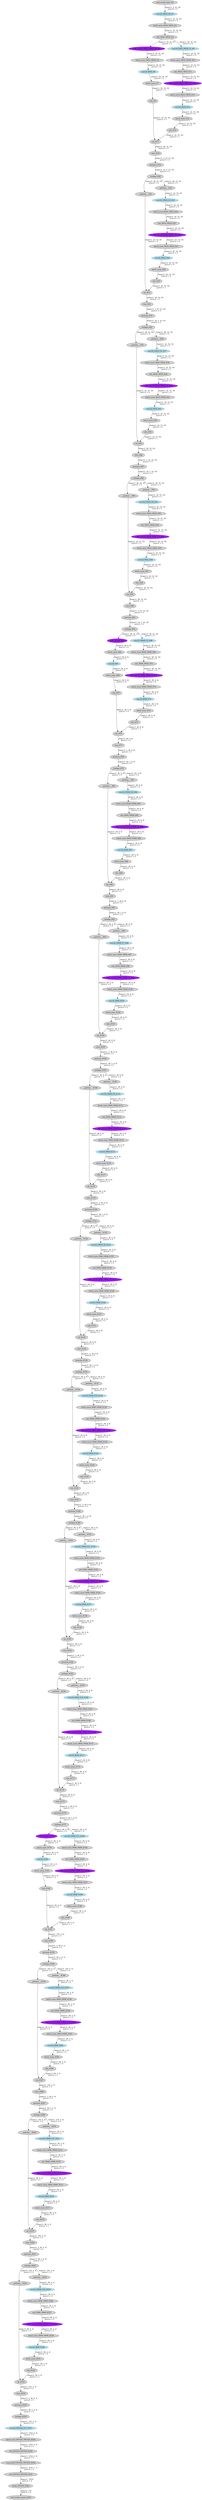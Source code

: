 strict digraph  {
"0 /nncf_model_input_0" [id=0, label="nncf_model_input_#0", style=filled, type=nncf_model_input];
"1 ShuffleNetV2/NNCFConv2d[conv1]/conv2d_0" [color=lightblue, id=1, label="conv2d_OW24_G0_#1", style=filled, type=conv2d];
"2 ShuffleNetV2/NNCFBatchNorm2d[bn1]/batch_norm_0" [id=2, label="batch_norm_IW24_OW24_#2", style=filled, type=batch_norm];
"3 ShuffleNetV2/relu_0" [id=3, label="relu_IW24_OW24_#3", style=filled, type=relu];
"4 ShuffleNetV2/Sequential[layer1]/DownBlock[0]/NNCFConv2d[conv1]/conv2d_0" [color=purple, id=4, label="DW_conv2d_IW24_OW24_G0_#4", style=filled, type=conv2d];
"5 ShuffleNetV2/Sequential[layer1]/DownBlock[0]/NNCFBatchNorm2d[bn1]/batch_norm_0" [id=5, label="batch_norm_IW24_OW24_#5", style=filled, type=batch_norm];
"6 ShuffleNetV2/Sequential[layer1]/DownBlock[0]/NNCFConv2d[conv2]/conv2d_0" [color=lightblue, id=6, label="conv2d_IW24_#6", style=filled, type=conv2d];
"7 ShuffleNetV2/Sequential[layer1]/DownBlock[0]/NNCFBatchNorm2d[bn2]/batch_norm_0" [id=7, label="batch_norm_#7", style=filled, type=batch_norm];
"8 ShuffleNetV2/Sequential[layer1]/DownBlock[0]/relu_0" [id=8, label="relu_#8", style=filled, type=relu];
"9 ShuffleNetV2/Sequential[layer1]/DownBlock[0]/NNCFConv2d[conv3]/conv2d_0" [color=lightblue, id=9, label="conv2d_IW24_OW24_G1_#9", style=filled, type=conv2d];
"10 ShuffleNetV2/Sequential[layer1]/DownBlock[0]/NNCFBatchNorm2d[bn3]/batch_norm_0" [id=10, label="batch_norm_IW24_OW24_#10", style=filled, type=batch_norm];
"11 ShuffleNetV2/Sequential[layer1]/DownBlock[0]/relu_1" [id=11, label="relu_IW24_OW24_#11", style=filled, type=relu];
"12 ShuffleNetV2/Sequential[layer1]/DownBlock[0]/NNCFConv2d[conv4]/conv2d_0" [color=purple, id=12, label="DW_conv2d_IW24_OW24_G1_#12", style=filled, type=conv2d];
"13 ShuffleNetV2/Sequential[layer1]/DownBlock[0]/NNCFBatchNorm2d[bn4]/batch_norm_0" [id=13, label="batch_norm_IW24_OW24_#13", style=filled, type=batch_norm];
"14 ShuffleNetV2/Sequential[layer1]/DownBlock[0]/NNCFConv2d[conv5]/conv2d_0" [color=lightblue, id=14, label="conv2d_IW24_#14", style=filled, type=conv2d];
"15 ShuffleNetV2/Sequential[layer1]/DownBlock[0]/NNCFBatchNorm2d[bn5]/batch_norm_0" [id=15, label="batch_norm_#15", style=filled, type=batch_norm];
"16 ShuffleNetV2/Sequential[layer1]/DownBlock[0]/relu_2" [id=16, label="relu_#16", style=filled, type=relu];
"17 ShuffleNetV2/Sequential[layer1]/DownBlock[0]/cat_0" [id=17, label="cat_#17", style=filled, type=cat];
"18 ShuffleNetV2/Sequential[layer1]/DownBlock[0]/ShuffleBlock[shuffle]/view_0" [id=18, label="view_#18", style=filled, type=view];
"19 ShuffleNetV2/Sequential[layer1]/DownBlock[0]/ShuffleBlock[shuffle]/permute_0" [id=19, label="permute_#19", style=filled, type=permute];
"20 ShuffleNetV2/Sequential[layer1]/DownBlock[0]/ShuffleBlock[shuffle]/reshape_0" [id=20, label="reshape_#20", style=filled, type=reshape];
"21 ShuffleNetV2/Sequential[layer1]/BasicBlock[1]/SplitBlock[split]/__getitem___0" [id=21, label="__getitem___#21", style=filled, type=__getitem__];
"22 ShuffleNetV2/Sequential[layer1]/BasicBlock[1]/SplitBlock[split]/__getitem___1" [id=22, label="__getitem___#22", style=filled, type=__getitem__];
"23 ShuffleNetV2/Sequential[layer1]/BasicBlock[1]/NNCFConv2d[conv1]/conv2d_0" [color=lightblue, id=23, label="conv2d_OW24_G2_#23", style=filled, type=conv2d];
"24 ShuffleNetV2/Sequential[layer1]/BasicBlock[1]/NNCFBatchNorm2d[bn1]/batch_norm_0" [id=24, label="batch_norm_IW24_OW24_#24", style=filled, type=batch_norm];
"25 ShuffleNetV2/Sequential[layer1]/BasicBlock[1]/relu_0" [id=25, label="relu_IW24_OW24_#25", style=filled, type=relu];
"26 ShuffleNetV2/Sequential[layer1]/BasicBlock[1]/NNCFConv2d[conv2]/conv2d_0" [color=purple, id=26, label="DW_conv2d_IW24_OW24_G2_#26", style=filled, type=conv2d];
"27 ShuffleNetV2/Sequential[layer1]/BasicBlock[1]/NNCFBatchNorm2d[bn2]/batch_norm_0" [id=27, label="batch_norm_IW24_OW24_#27", style=filled, type=batch_norm];
"28 ShuffleNetV2/Sequential[layer1]/BasicBlock[1]/NNCFConv2d[conv3]/conv2d_0" [color=lightblue, id=28, label="conv2d_IW24_#28", style=filled, type=conv2d];
"29 ShuffleNetV2/Sequential[layer1]/BasicBlock[1]/NNCFBatchNorm2d[bn3]/batch_norm_0" [id=29, label="batch_norm_#29", style=filled, type=batch_norm];
"30 ShuffleNetV2/Sequential[layer1]/BasicBlock[1]/relu_1" [id=30, label="relu_#30", style=filled, type=relu];
"31 ShuffleNetV2/Sequential[layer1]/BasicBlock[1]/cat_0" [id=31, label="cat_#31", style=filled, type=cat];
"32 ShuffleNetV2/Sequential[layer1]/BasicBlock[1]/ShuffleBlock[shuffle]/view_0" [id=32, label="view_#32", style=filled, type=view];
"33 ShuffleNetV2/Sequential[layer1]/BasicBlock[1]/ShuffleBlock[shuffle]/permute_0" [id=33, label="permute_#33", style=filled, type=permute];
"34 ShuffleNetV2/Sequential[layer1]/BasicBlock[1]/ShuffleBlock[shuffle]/reshape_0" [id=34, label="reshape_#34", style=filled, type=reshape];
"35 ShuffleNetV2/Sequential[layer1]/BasicBlock[2]/SplitBlock[split]/__getitem___0" [id=35, label="__getitem___#35", style=filled, type=__getitem__];
"36 ShuffleNetV2/Sequential[layer1]/BasicBlock[2]/SplitBlock[split]/__getitem___1" [id=36, label="__getitem___#36", style=filled, type=__getitem__];
"37 ShuffleNetV2/Sequential[layer1]/BasicBlock[2]/NNCFConv2d[conv1]/conv2d_0" [color=lightblue, id=37, label="conv2d_OW24_G3_#37", style=filled, type=conv2d];
"38 ShuffleNetV2/Sequential[layer1]/BasicBlock[2]/NNCFBatchNorm2d[bn1]/batch_norm_0" [id=38, label="batch_norm_IW24_OW24_#38", style=filled, type=batch_norm];
"39 ShuffleNetV2/Sequential[layer1]/BasicBlock[2]/relu_0" [id=39, label="relu_IW24_OW24_#39", style=filled, type=relu];
"40 ShuffleNetV2/Sequential[layer1]/BasicBlock[2]/NNCFConv2d[conv2]/conv2d_0" [color=purple, id=40, label="DW_conv2d_IW24_OW24_G3_#40", style=filled, type=conv2d];
"41 ShuffleNetV2/Sequential[layer1]/BasicBlock[2]/NNCFBatchNorm2d[bn2]/batch_norm_0" [id=41, label="batch_norm_IW24_OW24_#41", style=filled, type=batch_norm];
"42 ShuffleNetV2/Sequential[layer1]/BasicBlock[2]/NNCFConv2d[conv3]/conv2d_0" [color=lightblue, id=42, label="conv2d_IW24_#42", style=filled, type=conv2d];
"43 ShuffleNetV2/Sequential[layer1]/BasicBlock[2]/NNCFBatchNorm2d[bn3]/batch_norm_0" [id=43, label="batch_norm_#43", style=filled, type=batch_norm];
"44 ShuffleNetV2/Sequential[layer1]/BasicBlock[2]/relu_1" [id=44, label="relu_#44", style=filled, type=relu];
"45 ShuffleNetV2/Sequential[layer1]/BasicBlock[2]/cat_0" [id=45, label="cat_#45", style=filled, type=cat];
"46 ShuffleNetV2/Sequential[layer1]/BasicBlock[2]/ShuffleBlock[shuffle]/view_0" [id=46, label="view_#46", style=filled, type=view];
"47 ShuffleNetV2/Sequential[layer1]/BasicBlock[2]/ShuffleBlock[shuffle]/permute_0" [id=47, label="permute_#47", style=filled, type=permute];
"48 ShuffleNetV2/Sequential[layer1]/BasicBlock[2]/ShuffleBlock[shuffle]/reshape_0" [id=48, label="reshape_#48", style=filled, type=reshape];
"49 ShuffleNetV2/Sequential[layer1]/BasicBlock[3]/SplitBlock[split]/__getitem___0" [id=49, label="__getitem___#49", style=filled, type=__getitem__];
"50 ShuffleNetV2/Sequential[layer1]/BasicBlock[3]/SplitBlock[split]/__getitem___1" [id=50, label="__getitem___#50", style=filled, type=__getitem__];
"51 ShuffleNetV2/Sequential[layer1]/BasicBlock[3]/NNCFConv2d[conv1]/conv2d_0" [color=lightblue, id=51, label="conv2d_OW24_G4_#51", style=filled, type=conv2d];
"52 ShuffleNetV2/Sequential[layer1]/BasicBlock[3]/NNCFBatchNorm2d[bn1]/batch_norm_0" [id=52, label="batch_norm_IW24_OW24_#52", style=filled, type=batch_norm];
"53 ShuffleNetV2/Sequential[layer1]/BasicBlock[3]/relu_0" [id=53, label="relu_IW24_OW24_#53", style=filled, type=relu];
"54 ShuffleNetV2/Sequential[layer1]/BasicBlock[3]/NNCFConv2d[conv2]/conv2d_0" [color=purple, id=54, label="DW_conv2d_IW24_OW24_G4_#54", style=filled, type=conv2d];
"55 ShuffleNetV2/Sequential[layer1]/BasicBlock[3]/NNCFBatchNorm2d[bn2]/batch_norm_0" [id=55, label="batch_norm_IW24_OW24_#55", style=filled, type=batch_norm];
"56 ShuffleNetV2/Sequential[layer1]/BasicBlock[3]/NNCFConv2d[conv3]/conv2d_0" [color=lightblue, id=56, label="conv2d_IW24_#56", style=filled, type=conv2d];
"57 ShuffleNetV2/Sequential[layer1]/BasicBlock[3]/NNCFBatchNorm2d[bn3]/batch_norm_0" [id=57, label="batch_norm_#57", style=filled, type=batch_norm];
"58 ShuffleNetV2/Sequential[layer1]/BasicBlock[3]/relu_1" [id=58, label="relu_#58", style=filled, type=relu];
"59 ShuffleNetV2/Sequential[layer1]/BasicBlock[3]/cat_0" [id=59, label="cat_#59", style=filled, type=cat];
"60 ShuffleNetV2/Sequential[layer1]/BasicBlock[3]/ShuffleBlock[shuffle]/view_0" [id=60, label="view_#60", style=filled, type=view];
"61 ShuffleNetV2/Sequential[layer1]/BasicBlock[3]/ShuffleBlock[shuffle]/permute_0" [id=61, label="permute_#61", style=filled, type=permute];
"62 ShuffleNetV2/Sequential[layer1]/BasicBlock[3]/ShuffleBlock[shuffle]/reshape_0" [id=62, label="reshape_#62", style=filled, type=reshape];
"63 ShuffleNetV2/Sequential[layer2]/DownBlock[0]/NNCFConv2d[conv1]/conv2d_0" [color=purple, id=63, label="DW_conv2d_#63", style=filled, type=conv2d];
"64 ShuffleNetV2/Sequential[layer2]/DownBlock[0]/NNCFBatchNorm2d[bn1]/batch_norm_0" [id=64, label="batch_norm_#64", style=filled, type=batch_norm];
"65 ShuffleNetV2/Sequential[layer2]/DownBlock[0]/NNCFConv2d[conv2]/conv2d_0" [color=lightblue, id=65, label="conv2d_#65", style=filled, type=conv2d];
"66 ShuffleNetV2/Sequential[layer2]/DownBlock[0]/NNCFBatchNorm2d[bn2]/batch_norm_0" [id=66, label="batch_norm_#66", style=filled, type=batch_norm];
"67 ShuffleNetV2/Sequential[layer2]/DownBlock[0]/relu_0" [id=67, label="relu_#67", style=filled, type=relu];
"68 ShuffleNetV2/Sequential[layer2]/DownBlock[0]/NNCFConv2d[conv3]/conv2d_0" [color=lightblue, id=68, label="conv2d_OW48_G5_#68", style=filled, type=conv2d];
"69 ShuffleNetV2/Sequential[layer2]/DownBlock[0]/NNCFBatchNorm2d[bn3]/batch_norm_0" [id=69, label="batch_norm_IW48_OW48_#69", style=filled, type=batch_norm];
"70 ShuffleNetV2/Sequential[layer2]/DownBlock[0]/relu_1" [id=70, label="relu_IW48_OW48_#70", style=filled, type=relu];
"71 ShuffleNetV2/Sequential[layer2]/DownBlock[0]/NNCFConv2d[conv4]/conv2d_0" [color=purple, id=71, label="DW_conv2d_IW48_OW48_G5_#71", style=filled, type=conv2d];
"72 ShuffleNetV2/Sequential[layer2]/DownBlock[0]/NNCFBatchNorm2d[bn4]/batch_norm_0" [id=72, label="batch_norm_IW48_OW48_#72", style=filled, type=batch_norm];
"73 ShuffleNetV2/Sequential[layer2]/DownBlock[0]/NNCFConv2d[conv5]/conv2d_0" [color=lightblue, id=73, label="conv2d_IW48_#73", style=filled, type=conv2d];
"74 ShuffleNetV2/Sequential[layer2]/DownBlock[0]/NNCFBatchNorm2d[bn5]/batch_norm_0" [id=74, label="batch_norm_#74", style=filled, type=batch_norm];
"75 ShuffleNetV2/Sequential[layer2]/DownBlock[0]/relu_2" [id=75, label="relu_#75", style=filled, type=relu];
"76 ShuffleNetV2/Sequential[layer2]/DownBlock[0]/cat_0" [id=76, label="cat_#76", style=filled, type=cat];
"77 ShuffleNetV2/Sequential[layer2]/DownBlock[0]/ShuffleBlock[shuffle]/view_0" [id=77, label="view_#77", style=filled, type=view];
"78 ShuffleNetV2/Sequential[layer2]/DownBlock[0]/ShuffleBlock[shuffle]/permute_0" [id=78, label="permute_#78", style=filled, type=permute];
"79 ShuffleNetV2/Sequential[layer2]/DownBlock[0]/ShuffleBlock[shuffle]/reshape_0" [id=79, label="reshape_#79", style=filled, type=reshape];
"80 ShuffleNetV2/Sequential[layer2]/BasicBlock[1]/SplitBlock[split]/__getitem___0" [id=80, label="__getitem___#80", style=filled, type=__getitem__];
"81 ShuffleNetV2/Sequential[layer2]/BasicBlock[1]/SplitBlock[split]/__getitem___1" [id=81, label="__getitem___#81", style=filled, type=__getitem__];
"82 ShuffleNetV2/Sequential[layer2]/BasicBlock[1]/NNCFConv2d[conv1]/conv2d_0" [color=lightblue, id=82, label="conv2d_OW48_G6_#82", style=filled, type=conv2d];
"83 ShuffleNetV2/Sequential[layer2]/BasicBlock[1]/NNCFBatchNorm2d[bn1]/batch_norm_0" [id=83, label="batch_norm_IW48_OW48_#83", style=filled, type=batch_norm];
"84 ShuffleNetV2/Sequential[layer2]/BasicBlock[1]/relu_0" [id=84, label="relu_IW48_OW48_#84", style=filled, type=relu];
"85 ShuffleNetV2/Sequential[layer2]/BasicBlock[1]/NNCFConv2d[conv2]/conv2d_0" [color=purple, id=85, label="DW_conv2d_IW48_OW48_G6_#85", style=filled, type=conv2d];
"86 ShuffleNetV2/Sequential[layer2]/BasicBlock[1]/NNCFBatchNorm2d[bn2]/batch_norm_0" [id=86, label="batch_norm_IW48_OW48_#86", style=filled, type=batch_norm];
"87 ShuffleNetV2/Sequential[layer2]/BasicBlock[1]/NNCFConv2d[conv3]/conv2d_0" [color=lightblue, id=87, label="conv2d_IW48_#87", style=filled, type=conv2d];
"88 ShuffleNetV2/Sequential[layer2]/BasicBlock[1]/NNCFBatchNorm2d[bn3]/batch_norm_0" [id=88, label="batch_norm_#88", style=filled, type=batch_norm];
"89 ShuffleNetV2/Sequential[layer2]/BasicBlock[1]/relu_1" [id=89, label="relu_#89", style=filled, type=relu];
"90 ShuffleNetV2/Sequential[layer2]/BasicBlock[1]/cat_0" [id=90, label="cat_#90", style=filled, type=cat];
"91 ShuffleNetV2/Sequential[layer2]/BasicBlock[1]/ShuffleBlock[shuffle]/view_0" [id=91, label="view_#91", style=filled, type=view];
"92 ShuffleNetV2/Sequential[layer2]/BasicBlock[1]/ShuffleBlock[shuffle]/permute_0" [id=92, label="permute_#92", style=filled, type=permute];
"93 ShuffleNetV2/Sequential[layer2]/BasicBlock[1]/ShuffleBlock[shuffle]/reshape_0" [id=93, label="reshape_#93", style=filled, type=reshape];
"94 ShuffleNetV2/Sequential[layer2]/BasicBlock[2]/SplitBlock[split]/__getitem___0" [id=94, label="__getitem___#94", style=filled, type=__getitem__];
"95 ShuffleNetV2/Sequential[layer2]/BasicBlock[2]/SplitBlock[split]/__getitem___1" [id=95, label="__getitem___#95", style=filled, type=__getitem__];
"96 ShuffleNetV2/Sequential[layer2]/BasicBlock[2]/NNCFConv2d[conv1]/conv2d_0" [color=lightblue, id=96, label="conv2d_OW48_G7_#96", style=filled, type=conv2d];
"97 ShuffleNetV2/Sequential[layer2]/BasicBlock[2]/NNCFBatchNorm2d[bn1]/batch_norm_0" [id=97, label="batch_norm_IW48_OW48_#97", style=filled, type=batch_norm];
"98 ShuffleNetV2/Sequential[layer2]/BasicBlock[2]/relu_0" [id=98, label="relu_IW48_OW48_#98", style=filled, type=relu];
"99 ShuffleNetV2/Sequential[layer2]/BasicBlock[2]/NNCFConv2d[conv2]/conv2d_0" [color=purple, id=99, label="DW_conv2d_IW48_OW48_G7_#99", style=filled, type=conv2d];
"100 ShuffleNetV2/Sequential[layer2]/BasicBlock[2]/NNCFBatchNorm2d[bn2]/batch_norm_0" [id=100, label="batch_norm_IW48_OW48_#100", style=filled, type=batch_norm];
"101 ShuffleNetV2/Sequential[layer2]/BasicBlock[2]/NNCFConv2d[conv3]/conv2d_0" [color=lightblue, id=101, label="conv2d_IW48_#101", style=filled, type=conv2d];
"102 ShuffleNetV2/Sequential[layer2]/BasicBlock[2]/NNCFBatchNorm2d[bn3]/batch_norm_0" [id=102, label="batch_norm_#102", style=filled, type=batch_norm];
"103 ShuffleNetV2/Sequential[layer2]/BasicBlock[2]/relu_1" [id=103, label="relu_#103", style=filled, type=relu];
"104 ShuffleNetV2/Sequential[layer2]/BasicBlock[2]/cat_0" [id=104, label="cat_#104", style=filled, type=cat];
"105 ShuffleNetV2/Sequential[layer2]/BasicBlock[2]/ShuffleBlock[shuffle]/view_0" [id=105, label="view_#105", style=filled, type=view];
"106 ShuffleNetV2/Sequential[layer2]/BasicBlock[2]/ShuffleBlock[shuffle]/permute_0" [id=106, label="permute_#106", style=filled, type=permute];
"107 ShuffleNetV2/Sequential[layer2]/BasicBlock[2]/ShuffleBlock[shuffle]/reshape_0" [id=107, label="reshape_#107", style=filled, type=reshape];
"108 ShuffleNetV2/Sequential[layer2]/BasicBlock[3]/SplitBlock[split]/__getitem___0" [id=108, label="__getitem___#108", style=filled, type=__getitem__];
"109 ShuffleNetV2/Sequential[layer2]/BasicBlock[3]/SplitBlock[split]/__getitem___1" [id=109, label="__getitem___#109", style=filled, type=__getitem__];
"110 ShuffleNetV2/Sequential[layer2]/BasicBlock[3]/NNCFConv2d[conv1]/conv2d_0" [color=lightblue, id=110, label="conv2d_OW48_G8_#110", style=filled, type=conv2d];
"111 ShuffleNetV2/Sequential[layer2]/BasicBlock[3]/NNCFBatchNorm2d[bn1]/batch_norm_0" [id=111, label="batch_norm_IW48_OW48_#111", style=filled, type=batch_norm];
"112 ShuffleNetV2/Sequential[layer2]/BasicBlock[3]/relu_0" [id=112, label="relu_IW48_OW48_#112", style=filled, type=relu];
"113 ShuffleNetV2/Sequential[layer2]/BasicBlock[3]/NNCFConv2d[conv2]/conv2d_0" [color=purple, id=113, label="DW_conv2d_IW48_OW48_G8_#113", style=filled, type=conv2d];
"114 ShuffleNetV2/Sequential[layer2]/BasicBlock[3]/NNCFBatchNorm2d[bn2]/batch_norm_0" [id=114, label="batch_norm_IW48_OW48_#114", style=filled, type=batch_norm];
"115 ShuffleNetV2/Sequential[layer2]/BasicBlock[3]/NNCFConv2d[conv3]/conv2d_0" [color=lightblue, id=115, label="conv2d_IW48_#115", style=filled, type=conv2d];
"116 ShuffleNetV2/Sequential[layer2]/BasicBlock[3]/NNCFBatchNorm2d[bn3]/batch_norm_0" [id=116, label="batch_norm_#116", style=filled, type=batch_norm];
"117 ShuffleNetV2/Sequential[layer2]/BasicBlock[3]/relu_1" [id=117, label="relu_#117", style=filled, type=relu];
"118 ShuffleNetV2/Sequential[layer2]/BasicBlock[3]/cat_0" [id=118, label="cat_#118", style=filled, type=cat];
"119 ShuffleNetV2/Sequential[layer2]/BasicBlock[3]/ShuffleBlock[shuffle]/view_0" [id=119, label="view_#119", style=filled, type=view];
"120 ShuffleNetV2/Sequential[layer2]/BasicBlock[3]/ShuffleBlock[shuffle]/permute_0" [id=120, label="permute_#120", style=filled, type=permute];
"121 ShuffleNetV2/Sequential[layer2]/BasicBlock[3]/ShuffleBlock[shuffle]/reshape_0" [id=121, label="reshape_#121", style=filled, type=reshape];
"122 ShuffleNetV2/Sequential[layer2]/BasicBlock[4]/SplitBlock[split]/__getitem___0" [id=122, label="__getitem___#122", style=filled, type=__getitem__];
"123 ShuffleNetV2/Sequential[layer2]/BasicBlock[4]/SplitBlock[split]/__getitem___1" [id=123, label="__getitem___#123", style=filled, type=__getitem__];
"124 ShuffleNetV2/Sequential[layer2]/BasicBlock[4]/NNCFConv2d[conv1]/conv2d_0" [color=lightblue, id=124, label="conv2d_OW48_G9_#124", style=filled, type=conv2d];
"125 ShuffleNetV2/Sequential[layer2]/BasicBlock[4]/NNCFBatchNorm2d[bn1]/batch_norm_0" [id=125, label="batch_norm_IW48_OW48_#125", style=filled, type=batch_norm];
"126 ShuffleNetV2/Sequential[layer2]/BasicBlock[4]/relu_0" [id=126, label="relu_IW48_OW48_#126", style=filled, type=relu];
"127 ShuffleNetV2/Sequential[layer2]/BasicBlock[4]/NNCFConv2d[conv2]/conv2d_0" [color=purple, id=127, label="DW_conv2d_IW48_OW48_G9_#127", style=filled, type=conv2d];
"128 ShuffleNetV2/Sequential[layer2]/BasicBlock[4]/NNCFBatchNorm2d[bn2]/batch_norm_0" [id=128, label="batch_norm_IW48_OW48_#128", style=filled, type=batch_norm];
"129 ShuffleNetV2/Sequential[layer2]/BasicBlock[4]/NNCFConv2d[conv3]/conv2d_0" [color=lightblue, id=129, label="conv2d_IW48_#129", style=filled, type=conv2d];
"130 ShuffleNetV2/Sequential[layer2]/BasicBlock[4]/NNCFBatchNorm2d[bn3]/batch_norm_0" [id=130, label="batch_norm_#130", style=filled, type=batch_norm];
"131 ShuffleNetV2/Sequential[layer2]/BasicBlock[4]/relu_1" [id=131, label="relu_#131", style=filled, type=relu];
"132 ShuffleNetV2/Sequential[layer2]/BasicBlock[4]/cat_0" [id=132, label="cat_#132", style=filled, type=cat];
"133 ShuffleNetV2/Sequential[layer2]/BasicBlock[4]/ShuffleBlock[shuffle]/view_0" [id=133, label="view_#133", style=filled, type=view];
"134 ShuffleNetV2/Sequential[layer2]/BasicBlock[4]/ShuffleBlock[shuffle]/permute_0" [id=134, label="permute_#134", style=filled, type=permute];
"135 ShuffleNetV2/Sequential[layer2]/BasicBlock[4]/ShuffleBlock[shuffle]/reshape_0" [id=135, label="reshape_#135", style=filled, type=reshape];
"136 ShuffleNetV2/Sequential[layer2]/BasicBlock[5]/SplitBlock[split]/__getitem___0" [id=136, label="__getitem___#136", style=filled, type=__getitem__];
"137 ShuffleNetV2/Sequential[layer2]/BasicBlock[5]/SplitBlock[split]/__getitem___1" [id=137, label="__getitem___#137", style=filled, type=__getitem__];
"138 ShuffleNetV2/Sequential[layer2]/BasicBlock[5]/NNCFConv2d[conv1]/conv2d_0" [color=lightblue, id=138, label="conv2d_OW48_G10_#138", style=filled, type=conv2d];
"139 ShuffleNetV2/Sequential[layer2]/BasicBlock[5]/NNCFBatchNorm2d[bn1]/batch_norm_0" [id=139, label="batch_norm_IW48_OW48_#139", style=filled, type=batch_norm];
"140 ShuffleNetV2/Sequential[layer2]/BasicBlock[5]/relu_0" [id=140, label="relu_IW48_OW48_#140", style=filled, type=relu];
"141 ShuffleNetV2/Sequential[layer2]/BasicBlock[5]/NNCFConv2d[conv2]/conv2d_0" [color=purple, id=141, label="DW_conv2d_IW48_OW48_G10_#141", style=filled, type=conv2d];
"142 ShuffleNetV2/Sequential[layer2]/BasicBlock[5]/NNCFBatchNorm2d[bn2]/batch_norm_0" [id=142, label="batch_norm_IW48_OW48_#142", style=filled, type=batch_norm];
"143 ShuffleNetV2/Sequential[layer2]/BasicBlock[5]/NNCFConv2d[conv3]/conv2d_0" [color=lightblue, id=143, label="conv2d_IW48_#143", style=filled, type=conv2d];
"144 ShuffleNetV2/Sequential[layer2]/BasicBlock[5]/NNCFBatchNorm2d[bn3]/batch_norm_0" [id=144, label="batch_norm_#144", style=filled, type=batch_norm];
"145 ShuffleNetV2/Sequential[layer2]/BasicBlock[5]/relu_1" [id=145, label="relu_#145", style=filled, type=relu];
"146 ShuffleNetV2/Sequential[layer2]/BasicBlock[5]/cat_0" [id=146, label="cat_#146", style=filled, type=cat];
"147 ShuffleNetV2/Sequential[layer2]/BasicBlock[5]/ShuffleBlock[shuffle]/view_0" [id=147, label="view_#147", style=filled, type=view];
"148 ShuffleNetV2/Sequential[layer2]/BasicBlock[5]/ShuffleBlock[shuffle]/permute_0" [id=148, label="permute_#148", style=filled, type=permute];
"149 ShuffleNetV2/Sequential[layer2]/BasicBlock[5]/ShuffleBlock[shuffle]/reshape_0" [id=149, label="reshape_#149", style=filled, type=reshape];
"150 ShuffleNetV2/Sequential[layer2]/BasicBlock[6]/SplitBlock[split]/__getitem___0" [id=150, label="__getitem___#150", style=filled, type=__getitem__];
"151 ShuffleNetV2/Sequential[layer2]/BasicBlock[6]/SplitBlock[split]/__getitem___1" [id=151, label="__getitem___#151", style=filled, type=__getitem__];
"152 ShuffleNetV2/Sequential[layer2]/BasicBlock[6]/NNCFConv2d[conv1]/conv2d_0" [color=lightblue, id=152, label="conv2d_OW48_G11_#152", style=filled, type=conv2d];
"153 ShuffleNetV2/Sequential[layer2]/BasicBlock[6]/NNCFBatchNorm2d[bn1]/batch_norm_0" [id=153, label="batch_norm_IW48_OW48_#153", style=filled, type=batch_norm];
"154 ShuffleNetV2/Sequential[layer2]/BasicBlock[6]/relu_0" [id=154, label="relu_IW48_OW48_#154", style=filled, type=relu];
"155 ShuffleNetV2/Sequential[layer2]/BasicBlock[6]/NNCFConv2d[conv2]/conv2d_0" [color=purple, id=155, label="DW_conv2d_IW48_OW48_G11_#155", style=filled, type=conv2d];
"156 ShuffleNetV2/Sequential[layer2]/BasicBlock[6]/NNCFBatchNorm2d[bn2]/batch_norm_0" [id=156, label="batch_norm_IW48_OW48_#156", style=filled, type=batch_norm];
"157 ShuffleNetV2/Sequential[layer2]/BasicBlock[6]/NNCFConv2d[conv3]/conv2d_0" [color=lightblue, id=157, label="conv2d_IW48_#157", style=filled, type=conv2d];
"158 ShuffleNetV2/Sequential[layer2]/BasicBlock[6]/NNCFBatchNorm2d[bn3]/batch_norm_0" [id=158, label="batch_norm_#158", style=filled, type=batch_norm];
"159 ShuffleNetV2/Sequential[layer2]/BasicBlock[6]/relu_1" [id=159, label="relu_#159", style=filled, type=relu];
"160 ShuffleNetV2/Sequential[layer2]/BasicBlock[6]/cat_0" [id=160, label="cat_#160", style=filled, type=cat];
"161 ShuffleNetV2/Sequential[layer2]/BasicBlock[6]/ShuffleBlock[shuffle]/view_0" [id=161, label="view_#161", style=filled, type=view];
"162 ShuffleNetV2/Sequential[layer2]/BasicBlock[6]/ShuffleBlock[shuffle]/permute_0" [id=162, label="permute_#162", style=filled, type=permute];
"163 ShuffleNetV2/Sequential[layer2]/BasicBlock[6]/ShuffleBlock[shuffle]/reshape_0" [id=163, label="reshape_#163", style=filled, type=reshape];
"164 ShuffleNetV2/Sequential[layer2]/BasicBlock[7]/SplitBlock[split]/__getitem___0" [id=164, label="__getitem___#164", style=filled, type=__getitem__];
"165 ShuffleNetV2/Sequential[layer2]/BasicBlock[7]/SplitBlock[split]/__getitem___1" [id=165, label="__getitem___#165", style=filled, type=__getitem__];
"166 ShuffleNetV2/Sequential[layer2]/BasicBlock[7]/NNCFConv2d[conv1]/conv2d_0" [color=lightblue, id=166, label="conv2d_OW48_G12_#166", style=filled, type=conv2d];
"167 ShuffleNetV2/Sequential[layer2]/BasicBlock[7]/NNCFBatchNorm2d[bn1]/batch_norm_0" [id=167, label="batch_norm_IW48_OW48_#167", style=filled, type=batch_norm];
"168 ShuffleNetV2/Sequential[layer2]/BasicBlock[7]/relu_0" [id=168, label="relu_IW48_OW48_#168", style=filled, type=relu];
"169 ShuffleNetV2/Sequential[layer2]/BasicBlock[7]/NNCFConv2d[conv2]/conv2d_0" [color=purple, id=169, label="DW_conv2d_IW48_OW48_G12_#169", style=filled, type=conv2d];
"170 ShuffleNetV2/Sequential[layer2]/BasicBlock[7]/NNCFBatchNorm2d[bn2]/batch_norm_0" [id=170, label="batch_norm_IW48_OW48_#170", style=filled, type=batch_norm];
"171 ShuffleNetV2/Sequential[layer2]/BasicBlock[7]/NNCFConv2d[conv3]/conv2d_0" [color=lightblue, id=171, label="conv2d_IW48_#171", style=filled, type=conv2d];
"172 ShuffleNetV2/Sequential[layer2]/BasicBlock[7]/NNCFBatchNorm2d[bn3]/batch_norm_0" [id=172, label="batch_norm_#172", style=filled, type=batch_norm];
"173 ShuffleNetV2/Sequential[layer2]/BasicBlock[7]/relu_1" [id=173, label="relu_#173", style=filled, type=relu];
"174 ShuffleNetV2/Sequential[layer2]/BasicBlock[7]/cat_0" [id=174, label="cat_#174", style=filled, type=cat];
"175 ShuffleNetV2/Sequential[layer2]/BasicBlock[7]/ShuffleBlock[shuffle]/view_0" [id=175, label="view_#175", style=filled, type=view];
"176 ShuffleNetV2/Sequential[layer2]/BasicBlock[7]/ShuffleBlock[shuffle]/permute_0" [id=176, label="permute_#176", style=filled, type=permute];
"177 ShuffleNetV2/Sequential[layer2]/BasicBlock[7]/ShuffleBlock[shuffle]/reshape_0" [id=177, label="reshape_#177", style=filled, type=reshape];
"178 ShuffleNetV2/Sequential[layer3]/DownBlock[0]/NNCFConv2d[conv1]/conv2d_0" [color=purple, id=178, label="DW_conv2d_#178", style=filled, type=conv2d];
"179 ShuffleNetV2/Sequential[layer3]/DownBlock[0]/NNCFBatchNorm2d[bn1]/batch_norm_0" [id=179, label="batch_norm_#179", style=filled, type=batch_norm];
"180 ShuffleNetV2/Sequential[layer3]/DownBlock[0]/NNCFConv2d[conv2]/conv2d_0" [color=lightblue, id=180, label="conv2d_#180", style=filled, type=conv2d];
"181 ShuffleNetV2/Sequential[layer3]/DownBlock[0]/NNCFBatchNorm2d[bn2]/batch_norm_0" [id=181, label="batch_norm_#181", style=filled, type=batch_norm];
"182 ShuffleNetV2/Sequential[layer3]/DownBlock[0]/relu_0" [id=182, label="relu_#182", style=filled, type=relu];
"183 ShuffleNetV2/Sequential[layer3]/DownBlock[0]/NNCFConv2d[conv3]/conv2d_0" [color=lightblue, id=183, label="conv2d_OW96_G13_#183", style=filled, type=conv2d];
"184 ShuffleNetV2/Sequential[layer3]/DownBlock[0]/NNCFBatchNorm2d[bn3]/batch_norm_0" [id=184, label="batch_norm_IW96_OW96_#184", style=filled, type=batch_norm];
"185 ShuffleNetV2/Sequential[layer3]/DownBlock[0]/relu_1" [id=185, label="relu_IW96_OW96_#185", style=filled, type=relu];
"186 ShuffleNetV2/Sequential[layer3]/DownBlock[0]/NNCFConv2d[conv4]/conv2d_0" [color=purple, id=186, label="DW_conv2d_IW96_OW96_G13_#186", style=filled, type=conv2d];
"187 ShuffleNetV2/Sequential[layer3]/DownBlock[0]/NNCFBatchNorm2d[bn4]/batch_norm_0" [id=187, label="batch_norm_IW96_OW96_#187", style=filled, type=batch_norm];
"188 ShuffleNetV2/Sequential[layer3]/DownBlock[0]/NNCFConv2d[conv5]/conv2d_0" [color=lightblue, id=188, label="conv2d_IW96_#188", style=filled, type=conv2d];
"189 ShuffleNetV2/Sequential[layer3]/DownBlock[0]/NNCFBatchNorm2d[bn5]/batch_norm_0" [id=189, label="batch_norm_#189", style=filled, type=batch_norm];
"190 ShuffleNetV2/Sequential[layer3]/DownBlock[0]/relu_2" [id=190, label="relu_#190", style=filled, type=relu];
"191 ShuffleNetV2/Sequential[layer3]/DownBlock[0]/cat_0" [id=191, label="cat_#191", style=filled, type=cat];
"192 ShuffleNetV2/Sequential[layer3]/DownBlock[0]/ShuffleBlock[shuffle]/view_0" [id=192, label="view_#192", style=filled, type=view];
"193 ShuffleNetV2/Sequential[layer3]/DownBlock[0]/ShuffleBlock[shuffle]/permute_0" [id=193, label="permute_#193", style=filled, type=permute];
"194 ShuffleNetV2/Sequential[layer3]/DownBlock[0]/ShuffleBlock[shuffle]/reshape_0" [id=194, label="reshape_#194", style=filled, type=reshape];
"195 ShuffleNetV2/Sequential[layer3]/BasicBlock[1]/SplitBlock[split]/__getitem___0" [id=195, label="__getitem___#195", style=filled, type=__getitem__];
"196 ShuffleNetV2/Sequential[layer3]/BasicBlock[1]/SplitBlock[split]/__getitem___1" [id=196, label="__getitem___#196", style=filled, type=__getitem__];
"197 ShuffleNetV2/Sequential[layer3]/BasicBlock[1]/NNCFConv2d[conv1]/conv2d_0" [color=lightblue, id=197, label="conv2d_OW96_G14_#197", style=filled, type=conv2d];
"198 ShuffleNetV2/Sequential[layer3]/BasicBlock[1]/NNCFBatchNorm2d[bn1]/batch_norm_0" [id=198, label="batch_norm_IW96_OW96_#198", style=filled, type=batch_norm];
"199 ShuffleNetV2/Sequential[layer3]/BasicBlock[1]/relu_0" [id=199, label="relu_IW96_OW96_#199", style=filled, type=relu];
"200 ShuffleNetV2/Sequential[layer3]/BasicBlock[1]/NNCFConv2d[conv2]/conv2d_0" [color=purple, id=200, label="DW_conv2d_IW96_OW96_G14_#200", style=filled, type=conv2d];
"201 ShuffleNetV2/Sequential[layer3]/BasicBlock[1]/NNCFBatchNorm2d[bn2]/batch_norm_0" [id=201, label="batch_norm_IW96_OW96_#201", style=filled, type=batch_norm];
"202 ShuffleNetV2/Sequential[layer3]/BasicBlock[1]/NNCFConv2d[conv3]/conv2d_0" [color=lightblue, id=202, label="conv2d_IW96_#202", style=filled, type=conv2d];
"203 ShuffleNetV2/Sequential[layer3]/BasicBlock[1]/NNCFBatchNorm2d[bn3]/batch_norm_0" [id=203, label="batch_norm_#203", style=filled, type=batch_norm];
"204 ShuffleNetV2/Sequential[layer3]/BasicBlock[1]/relu_1" [id=204, label="relu_#204", style=filled, type=relu];
"205 ShuffleNetV2/Sequential[layer3]/BasicBlock[1]/cat_0" [id=205, label="cat_#205", style=filled, type=cat];
"206 ShuffleNetV2/Sequential[layer3]/BasicBlock[1]/ShuffleBlock[shuffle]/view_0" [id=206, label="view_#206", style=filled, type=view];
"207 ShuffleNetV2/Sequential[layer3]/BasicBlock[1]/ShuffleBlock[shuffle]/permute_0" [id=207, label="permute_#207", style=filled, type=permute];
"208 ShuffleNetV2/Sequential[layer3]/BasicBlock[1]/ShuffleBlock[shuffle]/reshape_0" [id=208, label="reshape_#208", style=filled, type=reshape];
"209 ShuffleNetV2/Sequential[layer3]/BasicBlock[2]/SplitBlock[split]/__getitem___0" [id=209, label="__getitem___#209", style=filled, type=__getitem__];
"210 ShuffleNetV2/Sequential[layer3]/BasicBlock[2]/SplitBlock[split]/__getitem___1" [id=210, label="__getitem___#210", style=filled, type=__getitem__];
"211 ShuffleNetV2/Sequential[layer3]/BasicBlock[2]/NNCFConv2d[conv1]/conv2d_0" [color=lightblue, id=211, label="conv2d_OW96_G15_#211", style=filled, type=conv2d];
"212 ShuffleNetV2/Sequential[layer3]/BasicBlock[2]/NNCFBatchNorm2d[bn1]/batch_norm_0" [id=212, label="batch_norm_IW96_OW96_#212", style=filled, type=batch_norm];
"213 ShuffleNetV2/Sequential[layer3]/BasicBlock[2]/relu_0" [id=213, label="relu_IW96_OW96_#213", style=filled, type=relu];
"214 ShuffleNetV2/Sequential[layer3]/BasicBlock[2]/NNCFConv2d[conv2]/conv2d_0" [color=purple, id=214, label="DW_conv2d_IW96_OW96_G15_#214", style=filled, type=conv2d];
"215 ShuffleNetV2/Sequential[layer3]/BasicBlock[2]/NNCFBatchNorm2d[bn2]/batch_norm_0" [id=215, label="batch_norm_IW96_OW96_#215", style=filled, type=batch_norm];
"216 ShuffleNetV2/Sequential[layer3]/BasicBlock[2]/NNCFConv2d[conv3]/conv2d_0" [color=lightblue, id=216, label="conv2d_IW96_#216", style=filled, type=conv2d];
"217 ShuffleNetV2/Sequential[layer3]/BasicBlock[2]/NNCFBatchNorm2d[bn3]/batch_norm_0" [id=217, label="batch_norm_#217", style=filled, type=batch_norm];
"218 ShuffleNetV2/Sequential[layer3]/BasicBlock[2]/relu_1" [id=218, label="relu_#218", style=filled, type=relu];
"219 ShuffleNetV2/Sequential[layer3]/BasicBlock[2]/cat_0" [id=219, label="cat_#219", style=filled, type=cat];
"220 ShuffleNetV2/Sequential[layer3]/BasicBlock[2]/ShuffleBlock[shuffle]/view_0" [id=220, label="view_#220", style=filled, type=view];
"221 ShuffleNetV2/Sequential[layer3]/BasicBlock[2]/ShuffleBlock[shuffle]/permute_0" [id=221, label="permute_#221", style=filled, type=permute];
"222 ShuffleNetV2/Sequential[layer3]/BasicBlock[2]/ShuffleBlock[shuffle]/reshape_0" [id=222, label="reshape_#222", style=filled, type=reshape];
"223 ShuffleNetV2/Sequential[layer3]/BasicBlock[3]/SplitBlock[split]/__getitem___0" [id=223, label="__getitem___#223", style=filled, type=__getitem__];
"224 ShuffleNetV2/Sequential[layer3]/BasicBlock[3]/SplitBlock[split]/__getitem___1" [id=224, label="__getitem___#224", style=filled, type=__getitem__];
"225 ShuffleNetV2/Sequential[layer3]/BasicBlock[3]/NNCFConv2d[conv1]/conv2d_0" [color=lightblue, id=225, label="conv2d_OW96_G16_#225", style=filled, type=conv2d];
"226 ShuffleNetV2/Sequential[layer3]/BasicBlock[3]/NNCFBatchNorm2d[bn1]/batch_norm_0" [id=226, label="batch_norm_IW96_OW96_#226", style=filled, type=batch_norm];
"227 ShuffleNetV2/Sequential[layer3]/BasicBlock[3]/relu_0" [id=227, label="relu_IW96_OW96_#227", style=filled, type=relu];
"228 ShuffleNetV2/Sequential[layer3]/BasicBlock[3]/NNCFConv2d[conv2]/conv2d_0" [color=purple, id=228, label="DW_conv2d_IW96_OW96_G16_#228", style=filled, type=conv2d];
"229 ShuffleNetV2/Sequential[layer3]/BasicBlock[3]/NNCFBatchNorm2d[bn2]/batch_norm_0" [id=229, label="batch_norm_IW96_OW96_#229", style=filled, type=batch_norm];
"230 ShuffleNetV2/Sequential[layer3]/BasicBlock[3]/NNCFConv2d[conv3]/conv2d_0" [color=lightblue, id=230, label="conv2d_IW96_#230", style=filled, type=conv2d];
"231 ShuffleNetV2/Sequential[layer3]/BasicBlock[3]/NNCFBatchNorm2d[bn3]/batch_norm_0" [id=231, label="batch_norm_#231", style=filled, type=batch_norm];
"232 ShuffleNetV2/Sequential[layer3]/BasicBlock[3]/relu_1" [id=232, label="relu_#232", style=filled, type=relu];
"233 ShuffleNetV2/Sequential[layer3]/BasicBlock[3]/cat_0" [id=233, label="cat_#233", style=filled, type=cat];
"234 ShuffleNetV2/Sequential[layer3]/BasicBlock[3]/ShuffleBlock[shuffle]/view_0" [id=234, label="view_#234", style=filled, type=view];
"235 ShuffleNetV2/Sequential[layer3]/BasicBlock[3]/ShuffleBlock[shuffle]/permute_0" [id=235, label="permute_#235", style=filled, type=permute];
"236 ShuffleNetV2/Sequential[layer3]/BasicBlock[3]/ShuffleBlock[shuffle]/reshape_0" [id=236, label="reshape_#236", style=filled, type=reshape];
"237 ShuffleNetV2/NNCFConv2d[conv2]/conv2d_0" [color=lightblue, id=237, label="conv2d_OW1024_G17_#237", style=filled, type=conv2d];
"238 ShuffleNetV2/NNCFBatchNorm2d[bn2]/batch_norm_0" [id=238, label="batch_norm_IW1024_OW1024_#238", style=filled, type=batch_norm];
"239 ShuffleNetV2/relu_1" [id=239, label="relu_IW1024_OW1024_#239", style=filled, type=relu];
"240 ShuffleNetV2/avg_pool2d_0" [id=240, label="avg_pool2d_IW1024_OW1024_#240", style=filled, type=avg_pool2d];
"241 ShuffleNetV2/view_0" [id=241, label="view_IW1024_OW1024_#241", style=filled, type=view];
"242 ShuffleNetV2/NNCFLinear[linear]/linear_0" [id=242, label="linear_IW1024_#242", style=filled, type=linear];
"243 /nncf_model_output_0" [id=243, label="nncf_model_output_#243", style=filled, type=nncf_model_output];
"0 /nncf_model_input_0" -> "1 ShuffleNetV2/NNCFConv2d[conv1]/conv2d_0"  [label="shape:(1, 3, 32, 32)\nports:0 -> 0", style=solid];
"1 ShuffleNetV2/NNCFConv2d[conv1]/conv2d_0" -> "2 ShuffleNetV2/NNCFBatchNorm2d[bn1]/batch_norm_0"  [label="shape:(1, 24, 32, 32)\nports:0 -> 0", style=solid];
"2 ShuffleNetV2/NNCFBatchNorm2d[bn1]/batch_norm_0" -> "3 ShuffleNetV2/relu_0"  [label="shape:(1, 24, 32, 32)\nports:0 -> 0", style=solid];
"3 ShuffleNetV2/relu_0" -> "4 ShuffleNetV2/Sequential[layer1]/DownBlock[0]/NNCFConv2d[conv1]/conv2d_0"  [label="shape:(1, 24, 32, 32)\nports:0 -> 0", style=solid];
"3 ShuffleNetV2/relu_0" -> "9 ShuffleNetV2/Sequential[layer1]/DownBlock[0]/NNCFConv2d[conv3]/conv2d_0"  [label="shape:(1, 24, 32, 32)\nports:0 -> 0", style=solid];
"4 ShuffleNetV2/Sequential[layer1]/DownBlock[0]/NNCFConv2d[conv1]/conv2d_0" -> "5 ShuffleNetV2/Sequential[layer1]/DownBlock[0]/NNCFBatchNorm2d[bn1]/batch_norm_0"  [label="shape:(1, 24, 16, 16)\nports:0 -> 0", style=solid];
"5 ShuffleNetV2/Sequential[layer1]/DownBlock[0]/NNCFBatchNorm2d[bn1]/batch_norm_0" -> "6 ShuffleNetV2/Sequential[layer1]/DownBlock[0]/NNCFConv2d[conv2]/conv2d_0"  [label="shape:(1, 24, 16, 16)\nports:0 -> 0", style=solid];
"6 ShuffleNetV2/Sequential[layer1]/DownBlock[0]/NNCFConv2d[conv2]/conv2d_0" -> "7 ShuffleNetV2/Sequential[layer1]/DownBlock[0]/NNCFBatchNorm2d[bn2]/batch_norm_0"  [label="shape:(1, 24, 16, 16)\nports:0 -> 0", style=solid];
"7 ShuffleNetV2/Sequential[layer1]/DownBlock[0]/NNCFBatchNorm2d[bn2]/batch_norm_0" -> "8 ShuffleNetV2/Sequential[layer1]/DownBlock[0]/relu_0"  [label="shape:(1, 24, 16, 16)\nports:0 -> 0", style=solid];
"8 ShuffleNetV2/Sequential[layer1]/DownBlock[0]/relu_0" -> "17 ShuffleNetV2/Sequential[layer1]/DownBlock[0]/cat_0"  [label="shape:(1, 24, 16, 16)\nports:0 -> 0", style=solid];
"9 ShuffleNetV2/Sequential[layer1]/DownBlock[0]/NNCFConv2d[conv3]/conv2d_0" -> "10 ShuffleNetV2/Sequential[layer1]/DownBlock[0]/NNCFBatchNorm2d[bn3]/batch_norm_0"  [label="shape:(1, 24, 32, 32)\nports:0 -> 0", style=solid];
"10 ShuffleNetV2/Sequential[layer1]/DownBlock[0]/NNCFBatchNorm2d[bn3]/batch_norm_0" -> "11 ShuffleNetV2/Sequential[layer1]/DownBlock[0]/relu_1"  [label="shape:(1, 24, 32, 32)\nports:0 -> 0", style=solid];
"11 ShuffleNetV2/Sequential[layer1]/DownBlock[0]/relu_1" -> "12 ShuffleNetV2/Sequential[layer1]/DownBlock[0]/NNCFConv2d[conv4]/conv2d_0"  [label="shape:(1, 24, 32, 32)\nports:0 -> 0", style=solid];
"12 ShuffleNetV2/Sequential[layer1]/DownBlock[0]/NNCFConv2d[conv4]/conv2d_0" -> "13 ShuffleNetV2/Sequential[layer1]/DownBlock[0]/NNCFBatchNorm2d[bn4]/batch_norm_0"  [label="shape:(1, 24, 16, 16)\nports:0 -> 0", style=solid];
"13 ShuffleNetV2/Sequential[layer1]/DownBlock[0]/NNCFBatchNorm2d[bn4]/batch_norm_0" -> "14 ShuffleNetV2/Sequential[layer1]/DownBlock[0]/NNCFConv2d[conv5]/conv2d_0"  [label="shape:(1, 24, 16, 16)\nports:0 -> 0", style=solid];
"14 ShuffleNetV2/Sequential[layer1]/DownBlock[0]/NNCFConv2d[conv5]/conv2d_0" -> "15 ShuffleNetV2/Sequential[layer1]/DownBlock[0]/NNCFBatchNorm2d[bn5]/batch_norm_0"  [label="shape:(1, 24, 16, 16)\nports:0 -> 0", style=solid];
"15 ShuffleNetV2/Sequential[layer1]/DownBlock[0]/NNCFBatchNorm2d[bn5]/batch_norm_0" -> "16 ShuffleNetV2/Sequential[layer1]/DownBlock[0]/relu_2"  [label="shape:(1, 24, 16, 16)\nports:0 -> 0", style=solid];
"16 ShuffleNetV2/Sequential[layer1]/DownBlock[0]/relu_2" -> "17 ShuffleNetV2/Sequential[layer1]/DownBlock[0]/cat_0"  [label="shape:(1, 24, 16, 16)\nports:0 -> 1", style=solid];
"17 ShuffleNetV2/Sequential[layer1]/DownBlock[0]/cat_0" -> "18 ShuffleNetV2/Sequential[layer1]/DownBlock[0]/ShuffleBlock[shuffle]/view_0"  [label="shape:(1, 48, 16, 16)\nports:0 -> 0", style=solid];
"18 ShuffleNetV2/Sequential[layer1]/DownBlock[0]/ShuffleBlock[shuffle]/view_0" -> "19 ShuffleNetV2/Sequential[layer1]/DownBlock[0]/ShuffleBlock[shuffle]/permute_0"  [label="shape:(1, 2, 24, 16, 16)\nports:0 -> 0", style=solid];
"19 ShuffleNetV2/Sequential[layer1]/DownBlock[0]/ShuffleBlock[shuffle]/permute_0" -> "20 ShuffleNetV2/Sequential[layer1]/DownBlock[0]/ShuffleBlock[shuffle]/reshape_0"  [label="shape:(1, 24, 2, 16, 16)\nports:0 -> 0", style=solid];
"20 ShuffleNetV2/Sequential[layer1]/DownBlock[0]/ShuffleBlock[shuffle]/reshape_0" -> "21 ShuffleNetV2/Sequential[layer1]/BasicBlock[1]/SplitBlock[split]/__getitem___0"  [label="shape:(1, 48, 16, 16)\nports:0 -> 0", style=solid];
"20 ShuffleNetV2/Sequential[layer1]/DownBlock[0]/ShuffleBlock[shuffle]/reshape_0" -> "22 ShuffleNetV2/Sequential[layer1]/BasicBlock[1]/SplitBlock[split]/__getitem___1"  [label="shape:(1, 48, 16, 16)\nports:0 -> 0", style=solid];
"21 ShuffleNetV2/Sequential[layer1]/BasicBlock[1]/SplitBlock[split]/__getitem___0" -> "31 ShuffleNetV2/Sequential[layer1]/BasicBlock[1]/cat_0"  [label="shape:(1, 24, 16, 16)\nports:0 -> 0", style=solid];
"22 ShuffleNetV2/Sequential[layer1]/BasicBlock[1]/SplitBlock[split]/__getitem___1" -> "23 ShuffleNetV2/Sequential[layer1]/BasicBlock[1]/NNCFConv2d[conv1]/conv2d_0"  [label="shape:(1, 24, 16, 16)\nports:0 -> 0", style=solid];
"23 ShuffleNetV2/Sequential[layer1]/BasicBlock[1]/NNCFConv2d[conv1]/conv2d_0" -> "24 ShuffleNetV2/Sequential[layer1]/BasicBlock[1]/NNCFBatchNorm2d[bn1]/batch_norm_0"  [label="shape:(1, 24, 16, 16)\nports:0 -> 0", style=solid];
"24 ShuffleNetV2/Sequential[layer1]/BasicBlock[1]/NNCFBatchNorm2d[bn1]/batch_norm_0" -> "25 ShuffleNetV2/Sequential[layer1]/BasicBlock[1]/relu_0"  [label="shape:(1, 24, 16, 16)\nports:0 -> 0", style=solid];
"25 ShuffleNetV2/Sequential[layer1]/BasicBlock[1]/relu_0" -> "26 ShuffleNetV2/Sequential[layer1]/BasicBlock[1]/NNCFConv2d[conv2]/conv2d_0"  [label="shape:(1, 24, 16, 16)\nports:0 -> 0", style=solid];
"26 ShuffleNetV2/Sequential[layer1]/BasicBlock[1]/NNCFConv2d[conv2]/conv2d_0" -> "27 ShuffleNetV2/Sequential[layer1]/BasicBlock[1]/NNCFBatchNorm2d[bn2]/batch_norm_0"  [label="shape:(1, 24, 16, 16)\nports:0 -> 0", style=solid];
"27 ShuffleNetV2/Sequential[layer1]/BasicBlock[1]/NNCFBatchNorm2d[bn2]/batch_norm_0" -> "28 ShuffleNetV2/Sequential[layer1]/BasicBlock[1]/NNCFConv2d[conv3]/conv2d_0"  [label="shape:(1, 24, 16, 16)\nports:0 -> 0", style=solid];
"28 ShuffleNetV2/Sequential[layer1]/BasicBlock[1]/NNCFConv2d[conv3]/conv2d_0" -> "29 ShuffleNetV2/Sequential[layer1]/BasicBlock[1]/NNCFBatchNorm2d[bn3]/batch_norm_0"  [label="shape:(1, 24, 16, 16)\nports:0 -> 0", style=solid];
"29 ShuffleNetV2/Sequential[layer1]/BasicBlock[1]/NNCFBatchNorm2d[bn3]/batch_norm_0" -> "30 ShuffleNetV2/Sequential[layer1]/BasicBlock[1]/relu_1"  [label="shape:(1, 24, 16, 16)\nports:0 -> 0", style=solid];
"30 ShuffleNetV2/Sequential[layer1]/BasicBlock[1]/relu_1" -> "31 ShuffleNetV2/Sequential[layer1]/BasicBlock[1]/cat_0"  [label="shape:(1, 24, 16, 16)\nports:0 -> 1", style=solid];
"31 ShuffleNetV2/Sequential[layer1]/BasicBlock[1]/cat_0" -> "32 ShuffleNetV2/Sequential[layer1]/BasicBlock[1]/ShuffleBlock[shuffle]/view_0"  [label="shape:(1, 48, 16, 16)\nports:0 -> 0", style=solid];
"32 ShuffleNetV2/Sequential[layer1]/BasicBlock[1]/ShuffleBlock[shuffle]/view_0" -> "33 ShuffleNetV2/Sequential[layer1]/BasicBlock[1]/ShuffleBlock[shuffle]/permute_0"  [label="shape:(1, 2, 24, 16, 16)\nports:0 -> 0", style=solid];
"33 ShuffleNetV2/Sequential[layer1]/BasicBlock[1]/ShuffleBlock[shuffle]/permute_0" -> "34 ShuffleNetV2/Sequential[layer1]/BasicBlock[1]/ShuffleBlock[shuffle]/reshape_0"  [label="shape:(1, 24, 2, 16, 16)\nports:0 -> 0", style=solid];
"34 ShuffleNetV2/Sequential[layer1]/BasicBlock[1]/ShuffleBlock[shuffle]/reshape_0" -> "35 ShuffleNetV2/Sequential[layer1]/BasicBlock[2]/SplitBlock[split]/__getitem___0"  [label="shape:(1, 48, 16, 16)\nports:0 -> 0", style=solid];
"34 ShuffleNetV2/Sequential[layer1]/BasicBlock[1]/ShuffleBlock[shuffle]/reshape_0" -> "36 ShuffleNetV2/Sequential[layer1]/BasicBlock[2]/SplitBlock[split]/__getitem___1"  [label="shape:(1, 48, 16, 16)\nports:0 -> 0", style=solid];
"35 ShuffleNetV2/Sequential[layer1]/BasicBlock[2]/SplitBlock[split]/__getitem___0" -> "45 ShuffleNetV2/Sequential[layer1]/BasicBlock[2]/cat_0"  [label="shape:(1, 24, 16, 16)\nports:0 -> 0", style=solid];
"36 ShuffleNetV2/Sequential[layer1]/BasicBlock[2]/SplitBlock[split]/__getitem___1" -> "37 ShuffleNetV2/Sequential[layer1]/BasicBlock[2]/NNCFConv2d[conv1]/conv2d_0"  [label="shape:(1, 24, 16, 16)\nports:0 -> 0", style=solid];
"37 ShuffleNetV2/Sequential[layer1]/BasicBlock[2]/NNCFConv2d[conv1]/conv2d_0" -> "38 ShuffleNetV2/Sequential[layer1]/BasicBlock[2]/NNCFBatchNorm2d[bn1]/batch_norm_0"  [label="shape:(1, 24, 16, 16)\nports:0 -> 0", style=solid];
"38 ShuffleNetV2/Sequential[layer1]/BasicBlock[2]/NNCFBatchNorm2d[bn1]/batch_norm_0" -> "39 ShuffleNetV2/Sequential[layer1]/BasicBlock[2]/relu_0"  [label="shape:(1, 24, 16, 16)\nports:0 -> 0", style=solid];
"39 ShuffleNetV2/Sequential[layer1]/BasicBlock[2]/relu_0" -> "40 ShuffleNetV2/Sequential[layer1]/BasicBlock[2]/NNCFConv2d[conv2]/conv2d_0"  [label="shape:(1, 24, 16, 16)\nports:0 -> 0", style=solid];
"40 ShuffleNetV2/Sequential[layer1]/BasicBlock[2]/NNCFConv2d[conv2]/conv2d_0" -> "41 ShuffleNetV2/Sequential[layer1]/BasicBlock[2]/NNCFBatchNorm2d[bn2]/batch_norm_0"  [label="shape:(1, 24, 16, 16)\nports:0 -> 0", style=solid];
"41 ShuffleNetV2/Sequential[layer1]/BasicBlock[2]/NNCFBatchNorm2d[bn2]/batch_norm_0" -> "42 ShuffleNetV2/Sequential[layer1]/BasicBlock[2]/NNCFConv2d[conv3]/conv2d_0"  [label="shape:(1, 24, 16, 16)\nports:0 -> 0", style=solid];
"42 ShuffleNetV2/Sequential[layer1]/BasicBlock[2]/NNCFConv2d[conv3]/conv2d_0" -> "43 ShuffleNetV2/Sequential[layer1]/BasicBlock[2]/NNCFBatchNorm2d[bn3]/batch_norm_0"  [label="shape:(1, 24, 16, 16)\nports:0 -> 0", style=solid];
"43 ShuffleNetV2/Sequential[layer1]/BasicBlock[2]/NNCFBatchNorm2d[bn3]/batch_norm_0" -> "44 ShuffleNetV2/Sequential[layer1]/BasicBlock[2]/relu_1"  [label="shape:(1, 24, 16, 16)\nports:0 -> 0", style=solid];
"44 ShuffleNetV2/Sequential[layer1]/BasicBlock[2]/relu_1" -> "45 ShuffleNetV2/Sequential[layer1]/BasicBlock[2]/cat_0"  [label="shape:(1, 24, 16, 16)\nports:0 -> 1", style=solid];
"45 ShuffleNetV2/Sequential[layer1]/BasicBlock[2]/cat_0" -> "46 ShuffleNetV2/Sequential[layer1]/BasicBlock[2]/ShuffleBlock[shuffle]/view_0"  [label="shape:(1, 48, 16, 16)\nports:0 -> 0", style=solid];
"46 ShuffleNetV2/Sequential[layer1]/BasicBlock[2]/ShuffleBlock[shuffle]/view_0" -> "47 ShuffleNetV2/Sequential[layer1]/BasicBlock[2]/ShuffleBlock[shuffle]/permute_0"  [label="shape:(1, 2, 24, 16, 16)\nports:0 -> 0", style=solid];
"47 ShuffleNetV2/Sequential[layer1]/BasicBlock[2]/ShuffleBlock[shuffle]/permute_0" -> "48 ShuffleNetV2/Sequential[layer1]/BasicBlock[2]/ShuffleBlock[shuffle]/reshape_0"  [label="shape:(1, 24, 2, 16, 16)\nports:0 -> 0", style=solid];
"48 ShuffleNetV2/Sequential[layer1]/BasicBlock[2]/ShuffleBlock[shuffle]/reshape_0" -> "49 ShuffleNetV2/Sequential[layer1]/BasicBlock[3]/SplitBlock[split]/__getitem___0"  [label="shape:(1, 48, 16, 16)\nports:0 -> 0", style=solid];
"48 ShuffleNetV2/Sequential[layer1]/BasicBlock[2]/ShuffleBlock[shuffle]/reshape_0" -> "50 ShuffleNetV2/Sequential[layer1]/BasicBlock[3]/SplitBlock[split]/__getitem___1"  [label="shape:(1, 48, 16, 16)\nports:0 -> 0", style=solid];
"49 ShuffleNetV2/Sequential[layer1]/BasicBlock[3]/SplitBlock[split]/__getitem___0" -> "59 ShuffleNetV2/Sequential[layer1]/BasicBlock[3]/cat_0"  [label="shape:(1, 24, 16, 16)\nports:0 -> 0", style=solid];
"50 ShuffleNetV2/Sequential[layer1]/BasicBlock[3]/SplitBlock[split]/__getitem___1" -> "51 ShuffleNetV2/Sequential[layer1]/BasicBlock[3]/NNCFConv2d[conv1]/conv2d_0"  [label="shape:(1, 24, 16, 16)\nports:0 -> 0", style=solid];
"51 ShuffleNetV2/Sequential[layer1]/BasicBlock[3]/NNCFConv2d[conv1]/conv2d_0" -> "52 ShuffleNetV2/Sequential[layer1]/BasicBlock[3]/NNCFBatchNorm2d[bn1]/batch_norm_0"  [label="shape:(1, 24, 16, 16)\nports:0 -> 0", style=solid];
"52 ShuffleNetV2/Sequential[layer1]/BasicBlock[3]/NNCFBatchNorm2d[bn1]/batch_norm_0" -> "53 ShuffleNetV2/Sequential[layer1]/BasicBlock[3]/relu_0"  [label="shape:(1, 24, 16, 16)\nports:0 -> 0", style=solid];
"53 ShuffleNetV2/Sequential[layer1]/BasicBlock[3]/relu_0" -> "54 ShuffleNetV2/Sequential[layer1]/BasicBlock[3]/NNCFConv2d[conv2]/conv2d_0"  [label="shape:(1, 24, 16, 16)\nports:0 -> 0", style=solid];
"54 ShuffleNetV2/Sequential[layer1]/BasicBlock[3]/NNCFConv2d[conv2]/conv2d_0" -> "55 ShuffleNetV2/Sequential[layer1]/BasicBlock[3]/NNCFBatchNorm2d[bn2]/batch_norm_0"  [label="shape:(1, 24, 16, 16)\nports:0 -> 0", style=solid];
"55 ShuffleNetV2/Sequential[layer1]/BasicBlock[3]/NNCFBatchNorm2d[bn2]/batch_norm_0" -> "56 ShuffleNetV2/Sequential[layer1]/BasicBlock[3]/NNCFConv2d[conv3]/conv2d_0"  [label="shape:(1, 24, 16, 16)\nports:0 -> 0", style=solid];
"56 ShuffleNetV2/Sequential[layer1]/BasicBlock[3]/NNCFConv2d[conv3]/conv2d_0" -> "57 ShuffleNetV2/Sequential[layer1]/BasicBlock[3]/NNCFBatchNorm2d[bn3]/batch_norm_0"  [label="shape:(1, 24, 16, 16)\nports:0 -> 0", style=solid];
"57 ShuffleNetV2/Sequential[layer1]/BasicBlock[3]/NNCFBatchNorm2d[bn3]/batch_norm_0" -> "58 ShuffleNetV2/Sequential[layer1]/BasicBlock[3]/relu_1"  [label="shape:(1, 24, 16, 16)\nports:0 -> 0", style=solid];
"58 ShuffleNetV2/Sequential[layer1]/BasicBlock[3]/relu_1" -> "59 ShuffleNetV2/Sequential[layer1]/BasicBlock[3]/cat_0"  [label="shape:(1, 24, 16, 16)\nports:0 -> 1", style=solid];
"59 ShuffleNetV2/Sequential[layer1]/BasicBlock[3]/cat_0" -> "60 ShuffleNetV2/Sequential[layer1]/BasicBlock[3]/ShuffleBlock[shuffle]/view_0"  [label="shape:(1, 48, 16, 16)\nports:0 -> 0", style=solid];
"60 ShuffleNetV2/Sequential[layer1]/BasicBlock[3]/ShuffleBlock[shuffle]/view_0" -> "61 ShuffleNetV2/Sequential[layer1]/BasicBlock[3]/ShuffleBlock[shuffle]/permute_0"  [label="shape:(1, 2, 24, 16, 16)\nports:0 -> 0", style=solid];
"61 ShuffleNetV2/Sequential[layer1]/BasicBlock[3]/ShuffleBlock[shuffle]/permute_0" -> "62 ShuffleNetV2/Sequential[layer1]/BasicBlock[3]/ShuffleBlock[shuffle]/reshape_0"  [label="shape:(1, 24, 2, 16, 16)\nports:0 -> 0", style=solid];
"62 ShuffleNetV2/Sequential[layer1]/BasicBlock[3]/ShuffleBlock[shuffle]/reshape_0" -> "63 ShuffleNetV2/Sequential[layer2]/DownBlock[0]/NNCFConv2d[conv1]/conv2d_0"  [label="shape:(1, 48, 16, 16)\nports:0 -> 0", style=solid];
"62 ShuffleNetV2/Sequential[layer1]/BasicBlock[3]/ShuffleBlock[shuffle]/reshape_0" -> "68 ShuffleNetV2/Sequential[layer2]/DownBlock[0]/NNCFConv2d[conv3]/conv2d_0"  [label="shape:(1, 48, 16, 16)\nports:0 -> 0", style=solid];
"63 ShuffleNetV2/Sequential[layer2]/DownBlock[0]/NNCFConv2d[conv1]/conv2d_0" -> "64 ShuffleNetV2/Sequential[layer2]/DownBlock[0]/NNCFBatchNorm2d[bn1]/batch_norm_0"  [label="shape:(1, 48, 8, 8)\nports:0 -> 0", style=solid];
"64 ShuffleNetV2/Sequential[layer2]/DownBlock[0]/NNCFBatchNorm2d[bn1]/batch_norm_0" -> "65 ShuffleNetV2/Sequential[layer2]/DownBlock[0]/NNCFConv2d[conv2]/conv2d_0"  [label="shape:(1, 48, 8, 8)\nports:0 -> 0", style=solid];
"65 ShuffleNetV2/Sequential[layer2]/DownBlock[0]/NNCFConv2d[conv2]/conv2d_0" -> "66 ShuffleNetV2/Sequential[layer2]/DownBlock[0]/NNCFBatchNorm2d[bn2]/batch_norm_0"  [label="shape:(1, 48, 8, 8)\nports:0 -> 0", style=solid];
"66 ShuffleNetV2/Sequential[layer2]/DownBlock[0]/NNCFBatchNorm2d[bn2]/batch_norm_0" -> "67 ShuffleNetV2/Sequential[layer2]/DownBlock[0]/relu_0"  [label="shape:(1, 48, 8, 8)\nports:0 -> 0", style=solid];
"67 ShuffleNetV2/Sequential[layer2]/DownBlock[0]/relu_0" -> "76 ShuffleNetV2/Sequential[layer2]/DownBlock[0]/cat_0"  [label="shape:(1, 48, 8, 8)\nports:0 -> 0", style=solid];
"68 ShuffleNetV2/Sequential[layer2]/DownBlock[0]/NNCFConv2d[conv3]/conv2d_0" -> "69 ShuffleNetV2/Sequential[layer2]/DownBlock[0]/NNCFBatchNorm2d[bn3]/batch_norm_0"  [label="shape:(1, 48, 16, 16)\nports:0 -> 0", style=solid];
"69 ShuffleNetV2/Sequential[layer2]/DownBlock[0]/NNCFBatchNorm2d[bn3]/batch_norm_0" -> "70 ShuffleNetV2/Sequential[layer2]/DownBlock[0]/relu_1"  [label="shape:(1, 48, 16, 16)\nports:0 -> 0", style=solid];
"70 ShuffleNetV2/Sequential[layer2]/DownBlock[0]/relu_1" -> "71 ShuffleNetV2/Sequential[layer2]/DownBlock[0]/NNCFConv2d[conv4]/conv2d_0"  [label="shape:(1, 48, 16, 16)\nports:0 -> 0", style=solid];
"71 ShuffleNetV2/Sequential[layer2]/DownBlock[0]/NNCFConv2d[conv4]/conv2d_0" -> "72 ShuffleNetV2/Sequential[layer2]/DownBlock[0]/NNCFBatchNorm2d[bn4]/batch_norm_0"  [label="shape:(1, 48, 8, 8)\nports:0 -> 0", style=solid];
"72 ShuffleNetV2/Sequential[layer2]/DownBlock[0]/NNCFBatchNorm2d[bn4]/batch_norm_0" -> "73 ShuffleNetV2/Sequential[layer2]/DownBlock[0]/NNCFConv2d[conv5]/conv2d_0"  [label="shape:(1, 48, 8, 8)\nports:0 -> 0", style=solid];
"73 ShuffleNetV2/Sequential[layer2]/DownBlock[0]/NNCFConv2d[conv5]/conv2d_0" -> "74 ShuffleNetV2/Sequential[layer2]/DownBlock[0]/NNCFBatchNorm2d[bn5]/batch_norm_0"  [label="shape:(1, 48, 8, 8)\nports:0 -> 0", style=solid];
"74 ShuffleNetV2/Sequential[layer2]/DownBlock[0]/NNCFBatchNorm2d[bn5]/batch_norm_0" -> "75 ShuffleNetV2/Sequential[layer2]/DownBlock[0]/relu_2"  [label="shape:(1, 48, 8, 8)\nports:0 -> 0", style=solid];
"75 ShuffleNetV2/Sequential[layer2]/DownBlock[0]/relu_2" -> "76 ShuffleNetV2/Sequential[layer2]/DownBlock[0]/cat_0"  [label="shape:(1, 48, 8, 8)\nports:0 -> 1", style=solid];
"76 ShuffleNetV2/Sequential[layer2]/DownBlock[0]/cat_0" -> "77 ShuffleNetV2/Sequential[layer2]/DownBlock[0]/ShuffleBlock[shuffle]/view_0"  [label="shape:(1, 96, 8, 8)\nports:0 -> 0", style=solid];
"77 ShuffleNetV2/Sequential[layer2]/DownBlock[0]/ShuffleBlock[shuffle]/view_0" -> "78 ShuffleNetV2/Sequential[layer2]/DownBlock[0]/ShuffleBlock[shuffle]/permute_0"  [label="shape:(1, 2, 48, 8, 8)\nports:0 -> 0", style=solid];
"78 ShuffleNetV2/Sequential[layer2]/DownBlock[0]/ShuffleBlock[shuffle]/permute_0" -> "79 ShuffleNetV2/Sequential[layer2]/DownBlock[0]/ShuffleBlock[shuffle]/reshape_0"  [label="shape:(1, 48, 2, 8, 8)\nports:0 -> 0", style=solid];
"79 ShuffleNetV2/Sequential[layer2]/DownBlock[0]/ShuffleBlock[shuffle]/reshape_0" -> "80 ShuffleNetV2/Sequential[layer2]/BasicBlock[1]/SplitBlock[split]/__getitem___0"  [label="shape:(1, 96, 8, 8)\nports:0 -> 0", style=solid];
"79 ShuffleNetV2/Sequential[layer2]/DownBlock[0]/ShuffleBlock[shuffle]/reshape_0" -> "81 ShuffleNetV2/Sequential[layer2]/BasicBlock[1]/SplitBlock[split]/__getitem___1"  [label="shape:(1, 96, 8, 8)\nports:0 -> 0", style=solid];
"80 ShuffleNetV2/Sequential[layer2]/BasicBlock[1]/SplitBlock[split]/__getitem___0" -> "90 ShuffleNetV2/Sequential[layer2]/BasicBlock[1]/cat_0"  [label="shape:(1, 48, 8, 8)\nports:0 -> 0", style=solid];
"81 ShuffleNetV2/Sequential[layer2]/BasicBlock[1]/SplitBlock[split]/__getitem___1" -> "82 ShuffleNetV2/Sequential[layer2]/BasicBlock[1]/NNCFConv2d[conv1]/conv2d_0"  [label="shape:(1, 48, 8, 8)\nports:0 -> 0", style=solid];
"82 ShuffleNetV2/Sequential[layer2]/BasicBlock[1]/NNCFConv2d[conv1]/conv2d_0" -> "83 ShuffleNetV2/Sequential[layer2]/BasicBlock[1]/NNCFBatchNorm2d[bn1]/batch_norm_0"  [label="shape:(1, 48, 8, 8)\nports:0 -> 0", style=solid];
"83 ShuffleNetV2/Sequential[layer2]/BasicBlock[1]/NNCFBatchNorm2d[bn1]/batch_norm_0" -> "84 ShuffleNetV2/Sequential[layer2]/BasicBlock[1]/relu_0"  [label="shape:(1, 48, 8, 8)\nports:0 -> 0", style=solid];
"84 ShuffleNetV2/Sequential[layer2]/BasicBlock[1]/relu_0" -> "85 ShuffleNetV2/Sequential[layer2]/BasicBlock[1]/NNCFConv2d[conv2]/conv2d_0"  [label="shape:(1, 48, 8, 8)\nports:0 -> 0", style=solid];
"85 ShuffleNetV2/Sequential[layer2]/BasicBlock[1]/NNCFConv2d[conv2]/conv2d_0" -> "86 ShuffleNetV2/Sequential[layer2]/BasicBlock[1]/NNCFBatchNorm2d[bn2]/batch_norm_0"  [label="shape:(1, 48, 8, 8)\nports:0 -> 0", style=solid];
"86 ShuffleNetV2/Sequential[layer2]/BasicBlock[1]/NNCFBatchNorm2d[bn2]/batch_norm_0" -> "87 ShuffleNetV2/Sequential[layer2]/BasicBlock[1]/NNCFConv2d[conv3]/conv2d_0"  [label="shape:(1, 48, 8, 8)\nports:0 -> 0", style=solid];
"87 ShuffleNetV2/Sequential[layer2]/BasicBlock[1]/NNCFConv2d[conv3]/conv2d_0" -> "88 ShuffleNetV2/Sequential[layer2]/BasicBlock[1]/NNCFBatchNorm2d[bn3]/batch_norm_0"  [label="shape:(1, 48, 8, 8)\nports:0 -> 0", style=solid];
"88 ShuffleNetV2/Sequential[layer2]/BasicBlock[1]/NNCFBatchNorm2d[bn3]/batch_norm_0" -> "89 ShuffleNetV2/Sequential[layer2]/BasicBlock[1]/relu_1"  [label="shape:(1, 48, 8, 8)\nports:0 -> 0", style=solid];
"89 ShuffleNetV2/Sequential[layer2]/BasicBlock[1]/relu_1" -> "90 ShuffleNetV2/Sequential[layer2]/BasicBlock[1]/cat_0"  [label="shape:(1, 48, 8, 8)\nports:0 -> 1", style=solid];
"90 ShuffleNetV2/Sequential[layer2]/BasicBlock[1]/cat_0" -> "91 ShuffleNetV2/Sequential[layer2]/BasicBlock[1]/ShuffleBlock[shuffle]/view_0"  [label="shape:(1, 96, 8, 8)\nports:0 -> 0", style=solid];
"91 ShuffleNetV2/Sequential[layer2]/BasicBlock[1]/ShuffleBlock[shuffle]/view_0" -> "92 ShuffleNetV2/Sequential[layer2]/BasicBlock[1]/ShuffleBlock[shuffle]/permute_0"  [label="shape:(1, 2, 48, 8, 8)\nports:0 -> 0", style=solid];
"92 ShuffleNetV2/Sequential[layer2]/BasicBlock[1]/ShuffleBlock[shuffle]/permute_0" -> "93 ShuffleNetV2/Sequential[layer2]/BasicBlock[1]/ShuffleBlock[shuffle]/reshape_0"  [label="shape:(1, 48, 2, 8, 8)\nports:0 -> 0", style=solid];
"93 ShuffleNetV2/Sequential[layer2]/BasicBlock[1]/ShuffleBlock[shuffle]/reshape_0" -> "94 ShuffleNetV2/Sequential[layer2]/BasicBlock[2]/SplitBlock[split]/__getitem___0"  [label="shape:(1, 96, 8, 8)\nports:0 -> 0", style=solid];
"93 ShuffleNetV2/Sequential[layer2]/BasicBlock[1]/ShuffleBlock[shuffle]/reshape_0" -> "95 ShuffleNetV2/Sequential[layer2]/BasicBlock[2]/SplitBlock[split]/__getitem___1"  [label="shape:(1, 96, 8, 8)\nports:0 -> 0", style=solid];
"94 ShuffleNetV2/Sequential[layer2]/BasicBlock[2]/SplitBlock[split]/__getitem___0" -> "104 ShuffleNetV2/Sequential[layer2]/BasicBlock[2]/cat_0"  [label="shape:(1, 48, 8, 8)\nports:0 -> 0", style=solid];
"95 ShuffleNetV2/Sequential[layer2]/BasicBlock[2]/SplitBlock[split]/__getitem___1" -> "96 ShuffleNetV2/Sequential[layer2]/BasicBlock[2]/NNCFConv2d[conv1]/conv2d_0"  [label="shape:(1, 48, 8, 8)\nports:0 -> 0", style=solid];
"96 ShuffleNetV2/Sequential[layer2]/BasicBlock[2]/NNCFConv2d[conv1]/conv2d_0" -> "97 ShuffleNetV2/Sequential[layer2]/BasicBlock[2]/NNCFBatchNorm2d[bn1]/batch_norm_0"  [label="shape:(1, 48, 8, 8)\nports:0 -> 0", style=solid];
"97 ShuffleNetV2/Sequential[layer2]/BasicBlock[2]/NNCFBatchNorm2d[bn1]/batch_norm_0" -> "98 ShuffleNetV2/Sequential[layer2]/BasicBlock[2]/relu_0"  [label="shape:(1, 48, 8, 8)\nports:0 -> 0", style=solid];
"98 ShuffleNetV2/Sequential[layer2]/BasicBlock[2]/relu_0" -> "99 ShuffleNetV2/Sequential[layer2]/BasicBlock[2]/NNCFConv2d[conv2]/conv2d_0"  [label="shape:(1, 48, 8, 8)\nports:0 -> 0", style=solid];
"99 ShuffleNetV2/Sequential[layer2]/BasicBlock[2]/NNCFConv2d[conv2]/conv2d_0" -> "100 ShuffleNetV2/Sequential[layer2]/BasicBlock[2]/NNCFBatchNorm2d[bn2]/batch_norm_0"  [label="shape:(1, 48, 8, 8)\nports:0 -> 0", style=solid];
"100 ShuffleNetV2/Sequential[layer2]/BasicBlock[2]/NNCFBatchNorm2d[bn2]/batch_norm_0" -> "101 ShuffleNetV2/Sequential[layer2]/BasicBlock[2]/NNCFConv2d[conv3]/conv2d_0"  [label="shape:(1, 48, 8, 8)\nports:0 -> 0", style=solid];
"101 ShuffleNetV2/Sequential[layer2]/BasicBlock[2]/NNCFConv2d[conv3]/conv2d_0" -> "102 ShuffleNetV2/Sequential[layer2]/BasicBlock[2]/NNCFBatchNorm2d[bn3]/batch_norm_0"  [label="shape:(1, 48, 8, 8)\nports:0 -> 0", style=solid];
"102 ShuffleNetV2/Sequential[layer2]/BasicBlock[2]/NNCFBatchNorm2d[bn3]/batch_norm_0" -> "103 ShuffleNetV2/Sequential[layer2]/BasicBlock[2]/relu_1"  [label="shape:(1, 48, 8, 8)\nports:0 -> 0", style=solid];
"103 ShuffleNetV2/Sequential[layer2]/BasicBlock[2]/relu_1" -> "104 ShuffleNetV2/Sequential[layer2]/BasicBlock[2]/cat_0"  [label="shape:(1, 48, 8, 8)\nports:0 -> 1", style=solid];
"104 ShuffleNetV2/Sequential[layer2]/BasicBlock[2]/cat_0" -> "105 ShuffleNetV2/Sequential[layer2]/BasicBlock[2]/ShuffleBlock[shuffle]/view_0"  [label="shape:(1, 96, 8, 8)\nports:0 -> 0", style=solid];
"105 ShuffleNetV2/Sequential[layer2]/BasicBlock[2]/ShuffleBlock[shuffle]/view_0" -> "106 ShuffleNetV2/Sequential[layer2]/BasicBlock[2]/ShuffleBlock[shuffle]/permute_0"  [label="shape:(1, 2, 48, 8, 8)\nports:0 -> 0", style=solid];
"106 ShuffleNetV2/Sequential[layer2]/BasicBlock[2]/ShuffleBlock[shuffle]/permute_0" -> "107 ShuffleNetV2/Sequential[layer2]/BasicBlock[2]/ShuffleBlock[shuffle]/reshape_0"  [label="shape:(1, 48, 2, 8, 8)\nports:0 -> 0", style=solid];
"107 ShuffleNetV2/Sequential[layer2]/BasicBlock[2]/ShuffleBlock[shuffle]/reshape_0" -> "108 ShuffleNetV2/Sequential[layer2]/BasicBlock[3]/SplitBlock[split]/__getitem___0"  [label="shape:(1, 96, 8, 8)\nports:0 -> 0", style=solid];
"107 ShuffleNetV2/Sequential[layer2]/BasicBlock[2]/ShuffleBlock[shuffle]/reshape_0" -> "109 ShuffleNetV2/Sequential[layer2]/BasicBlock[3]/SplitBlock[split]/__getitem___1"  [label="shape:(1, 96, 8, 8)\nports:0 -> 0", style=solid];
"108 ShuffleNetV2/Sequential[layer2]/BasicBlock[3]/SplitBlock[split]/__getitem___0" -> "118 ShuffleNetV2/Sequential[layer2]/BasicBlock[3]/cat_0"  [label="shape:(1, 48, 8, 8)\nports:0 -> 0", style=solid];
"109 ShuffleNetV2/Sequential[layer2]/BasicBlock[3]/SplitBlock[split]/__getitem___1" -> "110 ShuffleNetV2/Sequential[layer2]/BasicBlock[3]/NNCFConv2d[conv1]/conv2d_0"  [label="shape:(1, 48, 8, 8)\nports:0 -> 0", style=solid];
"110 ShuffleNetV2/Sequential[layer2]/BasicBlock[3]/NNCFConv2d[conv1]/conv2d_0" -> "111 ShuffleNetV2/Sequential[layer2]/BasicBlock[3]/NNCFBatchNorm2d[bn1]/batch_norm_0"  [label="shape:(1, 48, 8, 8)\nports:0 -> 0", style=solid];
"111 ShuffleNetV2/Sequential[layer2]/BasicBlock[3]/NNCFBatchNorm2d[bn1]/batch_norm_0" -> "112 ShuffleNetV2/Sequential[layer2]/BasicBlock[3]/relu_0"  [label="shape:(1, 48, 8, 8)\nports:0 -> 0", style=solid];
"112 ShuffleNetV2/Sequential[layer2]/BasicBlock[3]/relu_0" -> "113 ShuffleNetV2/Sequential[layer2]/BasicBlock[3]/NNCFConv2d[conv2]/conv2d_0"  [label="shape:(1, 48, 8, 8)\nports:0 -> 0", style=solid];
"113 ShuffleNetV2/Sequential[layer2]/BasicBlock[3]/NNCFConv2d[conv2]/conv2d_0" -> "114 ShuffleNetV2/Sequential[layer2]/BasicBlock[3]/NNCFBatchNorm2d[bn2]/batch_norm_0"  [label="shape:(1, 48, 8, 8)\nports:0 -> 0", style=solid];
"114 ShuffleNetV2/Sequential[layer2]/BasicBlock[3]/NNCFBatchNorm2d[bn2]/batch_norm_0" -> "115 ShuffleNetV2/Sequential[layer2]/BasicBlock[3]/NNCFConv2d[conv3]/conv2d_0"  [label="shape:(1, 48, 8, 8)\nports:0 -> 0", style=solid];
"115 ShuffleNetV2/Sequential[layer2]/BasicBlock[3]/NNCFConv2d[conv3]/conv2d_0" -> "116 ShuffleNetV2/Sequential[layer2]/BasicBlock[3]/NNCFBatchNorm2d[bn3]/batch_norm_0"  [label="shape:(1, 48, 8, 8)\nports:0 -> 0", style=solid];
"116 ShuffleNetV2/Sequential[layer2]/BasicBlock[3]/NNCFBatchNorm2d[bn3]/batch_norm_0" -> "117 ShuffleNetV2/Sequential[layer2]/BasicBlock[3]/relu_1"  [label="shape:(1, 48, 8, 8)\nports:0 -> 0", style=solid];
"117 ShuffleNetV2/Sequential[layer2]/BasicBlock[3]/relu_1" -> "118 ShuffleNetV2/Sequential[layer2]/BasicBlock[3]/cat_0"  [label="shape:(1, 48, 8, 8)\nports:0 -> 1", style=solid];
"118 ShuffleNetV2/Sequential[layer2]/BasicBlock[3]/cat_0" -> "119 ShuffleNetV2/Sequential[layer2]/BasicBlock[3]/ShuffleBlock[shuffle]/view_0"  [label="shape:(1, 96, 8, 8)\nports:0 -> 0", style=solid];
"119 ShuffleNetV2/Sequential[layer2]/BasicBlock[3]/ShuffleBlock[shuffle]/view_0" -> "120 ShuffleNetV2/Sequential[layer2]/BasicBlock[3]/ShuffleBlock[shuffle]/permute_0"  [label="shape:(1, 2, 48, 8, 8)\nports:0 -> 0", style=solid];
"120 ShuffleNetV2/Sequential[layer2]/BasicBlock[3]/ShuffleBlock[shuffle]/permute_0" -> "121 ShuffleNetV2/Sequential[layer2]/BasicBlock[3]/ShuffleBlock[shuffle]/reshape_0"  [label="shape:(1, 48, 2, 8, 8)\nports:0 -> 0", style=solid];
"121 ShuffleNetV2/Sequential[layer2]/BasicBlock[3]/ShuffleBlock[shuffle]/reshape_0" -> "122 ShuffleNetV2/Sequential[layer2]/BasicBlock[4]/SplitBlock[split]/__getitem___0"  [label="shape:(1, 96, 8, 8)\nports:0 -> 0", style=solid];
"121 ShuffleNetV2/Sequential[layer2]/BasicBlock[3]/ShuffleBlock[shuffle]/reshape_0" -> "123 ShuffleNetV2/Sequential[layer2]/BasicBlock[4]/SplitBlock[split]/__getitem___1"  [label="shape:(1, 96, 8, 8)\nports:0 -> 0", style=solid];
"122 ShuffleNetV2/Sequential[layer2]/BasicBlock[4]/SplitBlock[split]/__getitem___0" -> "132 ShuffleNetV2/Sequential[layer2]/BasicBlock[4]/cat_0"  [label="shape:(1, 48, 8, 8)\nports:0 -> 0", style=solid];
"123 ShuffleNetV2/Sequential[layer2]/BasicBlock[4]/SplitBlock[split]/__getitem___1" -> "124 ShuffleNetV2/Sequential[layer2]/BasicBlock[4]/NNCFConv2d[conv1]/conv2d_0"  [label="shape:(1, 48, 8, 8)\nports:0 -> 0", style=solid];
"124 ShuffleNetV2/Sequential[layer2]/BasicBlock[4]/NNCFConv2d[conv1]/conv2d_0" -> "125 ShuffleNetV2/Sequential[layer2]/BasicBlock[4]/NNCFBatchNorm2d[bn1]/batch_norm_0"  [label="shape:(1, 48, 8, 8)\nports:0 -> 0", style=solid];
"125 ShuffleNetV2/Sequential[layer2]/BasicBlock[4]/NNCFBatchNorm2d[bn1]/batch_norm_0" -> "126 ShuffleNetV2/Sequential[layer2]/BasicBlock[4]/relu_0"  [label="shape:(1, 48, 8, 8)\nports:0 -> 0", style=solid];
"126 ShuffleNetV2/Sequential[layer2]/BasicBlock[4]/relu_0" -> "127 ShuffleNetV2/Sequential[layer2]/BasicBlock[4]/NNCFConv2d[conv2]/conv2d_0"  [label="shape:(1, 48, 8, 8)\nports:0 -> 0", style=solid];
"127 ShuffleNetV2/Sequential[layer2]/BasicBlock[4]/NNCFConv2d[conv2]/conv2d_0" -> "128 ShuffleNetV2/Sequential[layer2]/BasicBlock[4]/NNCFBatchNorm2d[bn2]/batch_norm_0"  [label="shape:(1, 48, 8, 8)\nports:0 -> 0", style=solid];
"128 ShuffleNetV2/Sequential[layer2]/BasicBlock[4]/NNCFBatchNorm2d[bn2]/batch_norm_0" -> "129 ShuffleNetV2/Sequential[layer2]/BasicBlock[4]/NNCFConv2d[conv3]/conv2d_0"  [label="shape:(1, 48, 8, 8)\nports:0 -> 0", style=solid];
"129 ShuffleNetV2/Sequential[layer2]/BasicBlock[4]/NNCFConv2d[conv3]/conv2d_0" -> "130 ShuffleNetV2/Sequential[layer2]/BasicBlock[4]/NNCFBatchNorm2d[bn3]/batch_norm_0"  [label="shape:(1, 48, 8, 8)\nports:0 -> 0", style=solid];
"130 ShuffleNetV2/Sequential[layer2]/BasicBlock[4]/NNCFBatchNorm2d[bn3]/batch_norm_0" -> "131 ShuffleNetV2/Sequential[layer2]/BasicBlock[4]/relu_1"  [label="shape:(1, 48, 8, 8)\nports:0 -> 0", style=solid];
"131 ShuffleNetV2/Sequential[layer2]/BasicBlock[4]/relu_1" -> "132 ShuffleNetV2/Sequential[layer2]/BasicBlock[4]/cat_0"  [label="shape:(1, 48, 8, 8)\nports:0 -> 1", style=solid];
"132 ShuffleNetV2/Sequential[layer2]/BasicBlock[4]/cat_0" -> "133 ShuffleNetV2/Sequential[layer2]/BasicBlock[4]/ShuffleBlock[shuffle]/view_0"  [label="shape:(1, 96, 8, 8)\nports:0 -> 0", style=solid];
"133 ShuffleNetV2/Sequential[layer2]/BasicBlock[4]/ShuffleBlock[shuffle]/view_0" -> "134 ShuffleNetV2/Sequential[layer2]/BasicBlock[4]/ShuffleBlock[shuffle]/permute_0"  [label="shape:(1, 2, 48, 8, 8)\nports:0 -> 0", style=solid];
"134 ShuffleNetV2/Sequential[layer2]/BasicBlock[4]/ShuffleBlock[shuffle]/permute_0" -> "135 ShuffleNetV2/Sequential[layer2]/BasicBlock[4]/ShuffleBlock[shuffle]/reshape_0"  [label="shape:(1, 48, 2, 8, 8)\nports:0 -> 0", style=solid];
"135 ShuffleNetV2/Sequential[layer2]/BasicBlock[4]/ShuffleBlock[shuffle]/reshape_0" -> "136 ShuffleNetV2/Sequential[layer2]/BasicBlock[5]/SplitBlock[split]/__getitem___0"  [label="shape:(1, 96, 8, 8)\nports:0 -> 0", style=solid];
"135 ShuffleNetV2/Sequential[layer2]/BasicBlock[4]/ShuffleBlock[shuffle]/reshape_0" -> "137 ShuffleNetV2/Sequential[layer2]/BasicBlock[5]/SplitBlock[split]/__getitem___1"  [label="shape:(1, 96, 8, 8)\nports:0 -> 0", style=solid];
"136 ShuffleNetV2/Sequential[layer2]/BasicBlock[5]/SplitBlock[split]/__getitem___0" -> "146 ShuffleNetV2/Sequential[layer2]/BasicBlock[5]/cat_0"  [label="shape:(1, 48, 8, 8)\nports:0 -> 0", style=solid];
"137 ShuffleNetV2/Sequential[layer2]/BasicBlock[5]/SplitBlock[split]/__getitem___1" -> "138 ShuffleNetV2/Sequential[layer2]/BasicBlock[5]/NNCFConv2d[conv1]/conv2d_0"  [label="shape:(1, 48, 8, 8)\nports:0 -> 0", style=solid];
"138 ShuffleNetV2/Sequential[layer2]/BasicBlock[5]/NNCFConv2d[conv1]/conv2d_0" -> "139 ShuffleNetV2/Sequential[layer2]/BasicBlock[5]/NNCFBatchNorm2d[bn1]/batch_norm_0"  [label="shape:(1, 48, 8, 8)\nports:0 -> 0", style=solid];
"139 ShuffleNetV2/Sequential[layer2]/BasicBlock[5]/NNCFBatchNorm2d[bn1]/batch_norm_0" -> "140 ShuffleNetV2/Sequential[layer2]/BasicBlock[5]/relu_0"  [label="shape:(1, 48, 8, 8)\nports:0 -> 0", style=solid];
"140 ShuffleNetV2/Sequential[layer2]/BasicBlock[5]/relu_0" -> "141 ShuffleNetV2/Sequential[layer2]/BasicBlock[5]/NNCFConv2d[conv2]/conv2d_0"  [label="shape:(1, 48, 8, 8)\nports:0 -> 0", style=solid];
"141 ShuffleNetV2/Sequential[layer2]/BasicBlock[5]/NNCFConv2d[conv2]/conv2d_0" -> "142 ShuffleNetV2/Sequential[layer2]/BasicBlock[5]/NNCFBatchNorm2d[bn2]/batch_norm_0"  [label="shape:(1, 48, 8, 8)\nports:0 -> 0", style=solid];
"142 ShuffleNetV2/Sequential[layer2]/BasicBlock[5]/NNCFBatchNorm2d[bn2]/batch_norm_0" -> "143 ShuffleNetV2/Sequential[layer2]/BasicBlock[5]/NNCFConv2d[conv3]/conv2d_0"  [label="shape:(1, 48, 8, 8)\nports:0 -> 0", style=solid];
"143 ShuffleNetV2/Sequential[layer2]/BasicBlock[5]/NNCFConv2d[conv3]/conv2d_0" -> "144 ShuffleNetV2/Sequential[layer2]/BasicBlock[5]/NNCFBatchNorm2d[bn3]/batch_norm_0"  [label="shape:(1, 48, 8, 8)\nports:0 -> 0", style=solid];
"144 ShuffleNetV2/Sequential[layer2]/BasicBlock[5]/NNCFBatchNorm2d[bn3]/batch_norm_0" -> "145 ShuffleNetV2/Sequential[layer2]/BasicBlock[5]/relu_1"  [label="shape:(1, 48, 8, 8)\nports:0 -> 0", style=solid];
"145 ShuffleNetV2/Sequential[layer2]/BasicBlock[5]/relu_1" -> "146 ShuffleNetV2/Sequential[layer2]/BasicBlock[5]/cat_0"  [label="shape:(1, 48, 8, 8)\nports:0 -> 1", style=solid];
"146 ShuffleNetV2/Sequential[layer2]/BasicBlock[5]/cat_0" -> "147 ShuffleNetV2/Sequential[layer2]/BasicBlock[5]/ShuffleBlock[shuffle]/view_0"  [label="shape:(1, 96, 8, 8)\nports:0 -> 0", style=solid];
"147 ShuffleNetV2/Sequential[layer2]/BasicBlock[5]/ShuffleBlock[shuffle]/view_0" -> "148 ShuffleNetV2/Sequential[layer2]/BasicBlock[5]/ShuffleBlock[shuffle]/permute_0"  [label="shape:(1, 2, 48, 8, 8)\nports:0 -> 0", style=solid];
"148 ShuffleNetV2/Sequential[layer2]/BasicBlock[5]/ShuffleBlock[shuffle]/permute_0" -> "149 ShuffleNetV2/Sequential[layer2]/BasicBlock[5]/ShuffleBlock[shuffle]/reshape_0"  [label="shape:(1, 48, 2, 8, 8)\nports:0 -> 0", style=solid];
"149 ShuffleNetV2/Sequential[layer2]/BasicBlock[5]/ShuffleBlock[shuffle]/reshape_0" -> "150 ShuffleNetV2/Sequential[layer2]/BasicBlock[6]/SplitBlock[split]/__getitem___0"  [label="shape:(1, 96, 8, 8)\nports:0 -> 0", style=solid];
"149 ShuffleNetV2/Sequential[layer2]/BasicBlock[5]/ShuffleBlock[shuffle]/reshape_0" -> "151 ShuffleNetV2/Sequential[layer2]/BasicBlock[6]/SplitBlock[split]/__getitem___1"  [label="shape:(1, 96, 8, 8)\nports:0 -> 0", style=solid];
"150 ShuffleNetV2/Sequential[layer2]/BasicBlock[6]/SplitBlock[split]/__getitem___0" -> "160 ShuffleNetV2/Sequential[layer2]/BasicBlock[6]/cat_0"  [label="shape:(1, 48, 8, 8)\nports:0 -> 0", style=solid];
"151 ShuffleNetV2/Sequential[layer2]/BasicBlock[6]/SplitBlock[split]/__getitem___1" -> "152 ShuffleNetV2/Sequential[layer2]/BasicBlock[6]/NNCFConv2d[conv1]/conv2d_0"  [label="shape:(1, 48, 8, 8)\nports:0 -> 0", style=solid];
"152 ShuffleNetV2/Sequential[layer2]/BasicBlock[6]/NNCFConv2d[conv1]/conv2d_0" -> "153 ShuffleNetV2/Sequential[layer2]/BasicBlock[6]/NNCFBatchNorm2d[bn1]/batch_norm_0"  [label="shape:(1, 48, 8, 8)\nports:0 -> 0", style=solid];
"153 ShuffleNetV2/Sequential[layer2]/BasicBlock[6]/NNCFBatchNorm2d[bn1]/batch_norm_0" -> "154 ShuffleNetV2/Sequential[layer2]/BasicBlock[6]/relu_0"  [label="shape:(1, 48, 8, 8)\nports:0 -> 0", style=solid];
"154 ShuffleNetV2/Sequential[layer2]/BasicBlock[6]/relu_0" -> "155 ShuffleNetV2/Sequential[layer2]/BasicBlock[6]/NNCFConv2d[conv2]/conv2d_0"  [label="shape:(1, 48, 8, 8)\nports:0 -> 0", style=solid];
"155 ShuffleNetV2/Sequential[layer2]/BasicBlock[6]/NNCFConv2d[conv2]/conv2d_0" -> "156 ShuffleNetV2/Sequential[layer2]/BasicBlock[6]/NNCFBatchNorm2d[bn2]/batch_norm_0"  [label="shape:(1, 48, 8, 8)\nports:0 -> 0", style=solid];
"156 ShuffleNetV2/Sequential[layer2]/BasicBlock[6]/NNCFBatchNorm2d[bn2]/batch_norm_0" -> "157 ShuffleNetV2/Sequential[layer2]/BasicBlock[6]/NNCFConv2d[conv3]/conv2d_0"  [label="shape:(1, 48, 8, 8)\nports:0 -> 0", style=solid];
"157 ShuffleNetV2/Sequential[layer2]/BasicBlock[6]/NNCFConv2d[conv3]/conv2d_0" -> "158 ShuffleNetV2/Sequential[layer2]/BasicBlock[6]/NNCFBatchNorm2d[bn3]/batch_norm_0"  [label="shape:(1, 48, 8, 8)\nports:0 -> 0", style=solid];
"158 ShuffleNetV2/Sequential[layer2]/BasicBlock[6]/NNCFBatchNorm2d[bn3]/batch_norm_0" -> "159 ShuffleNetV2/Sequential[layer2]/BasicBlock[6]/relu_1"  [label="shape:(1, 48, 8, 8)\nports:0 -> 0", style=solid];
"159 ShuffleNetV2/Sequential[layer2]/BasicBlock[6]/relu_1" -> "160 ShuffleNetV2/Sequential[layer2]/BasicBlock[6]/cat_0"  [label="shape:(1, 48, 8, 8)\nports:0 -> 1", style=solid];
"160 ShuffleNetV2/Sequential[layer2]/BasicBlock[6]/cat_0" -> "161 ShuffleNetV2/Sequential[layer2]/BasicBlock[6]/ShuffleBlock[shuffle]/view_0"  [label="shape:(1, 96, 8, 8)\nports:0 -> 0", style=solid];
"161 ShuffleNetV2/Sequential[layer2]/BasicBlock[6]/ShuffleBlock[shuffle]/view_0" -> "162 ShuffleNetV2/Sequential[layer2]/BasicBlock[6]/ShuffleBlock[shuffle]/permute_0"  [label="shape:(1, 2, 48, 8, 8)\nports:0 -> 0", style=solid];
"162 ShuffleNetV2/Sequential[layer2]/BasicBlock[6]/ShuffleBlock[shuffle]/permute_0" -> "163 ShuffleNetV2/Sequential[layer2]/BasicBlock[6]/ShuffleBlock[shuffle]/reshape_0"  [label="shape:(1, 48, 2, 8, 8)\nports:0 -> 0", style=solid];
"163 ShuffleNetV2/Sequential[layer2]/BasicBlock[6]/ShuffleBlock[shuffle]/reshape_0" -> "164 ShuffleNetV2/Sequential[layer2]/BasicBlock[7]/SplitBlock[split]/__getitem___0"  [label="shape:(1, 96, 8, 8)\nports:0 -> 0", style=solid];
"163 ShuffleNetV2/Sequential[layer2]/BasicBlock[6]/ShuffleBlock[shuffle]/reshape_0" -> "165 ShuffleNetV2/Sequential[layer2]/BasicBlock[7]/SplitBlock[split]/__getitem___1"  [label="shape:(1, 96, 8, 8)\nports:0 -> 0", style=solid];
"164 ShuffleNetV2/Sequential[layer2]/BasicBlock[7]/SplitBlock[split]/__getitem___0" -> "174 ShuffleNetV2/Sequential[layer2]/BasicBlock[7]/cat_0"  [label="shape:(1, 48, 8, 8)\nports:0 -> 0", style=solid];
"165 ShuffleNetV2/Sequential[layer2]/BasicBlock[7]/SplitBlock[split]/__getitem___1" -> "166 ShuffleNetV2/Sequential[layer2]/BasicBlock[7]/NNCFConv2d[conv1]/conv2d_0"  [label="shape:(1, 48, 8, 8)\nports:0 -> 0", style=solid];
"166 ShuffleNetV2/Sequential[layer2]/BasicBlock[7]/NNCFConv2d[conv1]/conv2d_0" -> "167 ShuffleNetV2/Sequential[layer2]/BasicBlock[7]/NNCFBatchNorm2d[bn1]/batch_norm_0"  [label="shape:(1, 48, 8, 8)\nports:0 -> 0", style=solid];
"167 ShuffleNetV2/Sequential[layer2]/BasicBlock[7]/NNCFBatchNorm2d[bn1]/batch_norm_0" -> "168 ShuffleNetV2/Sequential[layer2]/BasicBlock[7]/relu_0"  [label="shape:(1, 48, 8, 8)\nports:0 -> 0", style=solid];
"168 ShuffleNetV2/Sequential[layer2]/BasicBlock[7]/relu_0" -> "169 ShuffleNetV2/Sequential[layer2]/BasicBlock[7]/NNCFConv2d[conv2]/conv2d_0"  [label="shape:(1, 48, 8, 8)\nports:0 -> 0", style=solid];
"169 ShuffleNetV2/Sequential[layer2]/BasicBlock[7]/NNCFConv2d[conv2]/conv2d_0" -> "170 ShuffleNetV2/Sequential[layer2]/BasicBlock[7]/NNCFBatchNorm2d[bn2]/batch_norm_0"  [label="shape:(1, 48, 8, 8)\nports:0 -> 0", style=solid];
"170 ShuffleNetV2/Sequential[layer2]/BasicBlock[7]/NNCFBatchNorm2d[bn2]/batch_norm_0" -> "171 ShuffleNetV2/Sequential[layer2]/BasicBlock[7]/NNCFConv2d[conv3]/conv2d_0"  [label="shape:(1, 48, 8, 8)\nports:0 -> 0", style=solid];
"171 ShuffleNetV2/Sequential[layer2]/BasicBlock[7]/NNCFConv2d[conv3]/conv2d_0" -> "172 ShuffleNetV2/Sequential[layer2]/BasicBlock[7]/NNCFBatchNorm2d[bn3]/batch_norm_0"  [label="shape:(1, 48, 8, 8)\nports:0 -> 0", style=solid];
"172 ShuffleNetV2/Sequential[layer2]/BasicBlock[7]/NNCFBatchNorm2d[bn3]/batch_norm_0" -> "173 ShuffleNetV2/Sequential[layer2]/BasicBlock[7]/relu_1"  [label="shape:(1, 48, 8, 8)\nports:0 -> 0", style=solid];
"173 ShuffleNetV2/Sequential[layer2]/BasicBlock[7]/relu_1" -> "174 ShuffleNetV2/Sequential[layer2]/BasicBlock[7]/cat_0"  [label="shape:(1, 48, 8, 8)\nports:0 -> 1", style=solid];
"174 ShuffleNetV2/Sequential[layer2]/BasicBlock[7]/cat_0" -> "175 ShuffleNetV2/Sequential[layer2]/BasicBlock[7]/ShuffleBlock[shuffle]/view_0"  [label="shape:(1, 96, 8, 8)\nports:0 -> 0", style=solid];
"175 ShuffleNetV2/Sequential[layer2]/BasicBlock[7]/ShuffleBlock[shuffle]/view_0" -> "176 ShuffleNetV2/Sequential[layer2]/BasicBlock[7]/ShuffleBlock[shuffle]/permute_0"  [label="shape:(1, 2, 48, 8, 8)\nports:0 -> 0", style=solid];
"176 ShuffleNetV2/Sequential[layer2]/BasicBlock[7]/ShuffleBlock[shuffle]/permute_0" -> "177 ShuffleNetV2/Sequential[layer2]/BasicBlock[7]/ShuffleBlock[shuffle]/reshape_0"  [label="shape:(1, 48, 2, 8, 8)\nports:0 -> 0", style=solid];
"177 ShuffleNetV2/Sequential[layer2]/BasicBlock[7]/ShuffleBlock[shuffle]/reshape_0" -> "178 ShuffleNetV2/Sequential[layer3]/DownBlock[0]/NNCFConv2d[conv1]/conv2d_0"  [label="shape:(1, 96, 8, 8)\nports:0 -> 0", style=solid];
"177 ShuffleNetV2/Sequential[layer2]/BasicBlock[7]/ShuffleBlock[shuffle]/reshape_0" -> "183 ShuffleNetV2/Sequential[layer3]/DownBlock[0]/NNCFConv2d[conv3]/conv2d_0"  [label="shape:(1, 96, 8, 8)\nports:0 -> 0", style=solid];
"178 ShuffleNetV2/Sequential[layer3]/DownBlock[0]/NNCFConv2d[conv1]/conv2d_0" -> "179 ShuffleNetV2/Sequential[layer3]/DownBlock[0]/NNCFBatchNorm2d[bn1]/batch_norm_0"  [label="shape:(1, 96, 4, 4)\nports:0 -> 0", style=solid];
"179 ShuffleNetV2/Sequential[layer3]/DownBlock[0]/NNCFBatchNorm2d[bn1]/batch_norm_0" -> "180 ShuffleNetV2/Sequential[layer3]/DownBlock[0]/NNCFConv2d[conv2]/conv2d_0"  [label="shape:(1, 96, 4, 4)\nports:0 -> 0", style=solid];
"180 ShuffleNetV2/Sequential[layer3]/DownBlock[0]/NNCFConv2d[conv2]/conv2d_0" -> "181 ShuffleNetV2/Sequential[layer3]/DownBlock[0]/NNCFBatchNorm2d[bn2]/batch_norm_0"  [label="shape:(1, 96, 4, 4)\nports:0 -> 0", style=solid];
"181 ShuffleNetV2/Sequential[layer3]/DownBlock[0]/NNCFBatchNorm2d[bn2]/batch_norm_0" -> "182 ShuffleNetV2/Sequential[layer3]/DownBlock[0]/relu_0"  [label="shape:(1, 96, 4, 4)\nports:0 -> 0", style=solid];
"182 ShuffleNetV2/Sequential[layer3]/DownBlock[0]/relu_0" -> "191 ShuffleNetV2/Sequential[layer3]/DownBlock[0]/cat_0"  [label="shape:(1, 96, 4, 4)\nports:0 -> 0", style=solid];
"183 ShuffleNetV2/Sequential[layer3]/DownBlock[0]/NNCFConv2d[conv3]/conv2d_0" -> "184 ShuffleNetV2/Sequential[layer3]/DownBlock[0]/NNCFBatchNorm2d[bn3]/batch_norm_0"  [label="shape:(1, 96, 8, 8)\nports:0 -> 0", style=solid];
"184 ShuffleNetV2/Sequential[layer3]/DownBlock[0]/NNCFBatchNorm2d[bn3]/batch_norm_0" -> "185 ShuffleNetV2/Sequential[layer3]/DownBlock[0]/relu_1"  [label="shape:(1, 96, 8, 8)\nports:0 -> 0", style=solid];
"185 ShuffleNetV2/Sequential[layer3]/DownBlock[0]/relu_1" -> "186 ShuffleNetV2/Sequential[layer3]/DownBlock[0]/NNCFConv2d[conv4]/conv2d_0"  [label="shape:(1, 96, 8, 8)\nports:0 -> 0", style=solid];
"186 ShuffleNetV2/Sequential[layer3]/DownBlock[0]/NNCFConv2d[conv4]/conv2d_0" -> "187 ShuffleNetV2/Sequential[layer3]/DownBlock[0]/NNCFBatchNorm2d[bn4]/batch_norm_0"  [label="shape:(1, 96, 4, 4)\nports:0 -> 0", style=solid];
"187 ShuffleNetV2/Sequential[layer3]/DownBlock[0]/NNCFBatchNorm2d[bn4]/batch_norm_0" -> "188 ShuffleNetV2/Sequential[layer3]/DownBlock[0]/NNCFConv2d[conv5]/conv2d_0"  [label="shape:(1, 96, 4, 4)\nports:0 -> 0", style=solid];
"188 ShuffleNetV2/Sequential[layer3]/DownBlock[0]/NNCFConv2d[conv5]/conv2d_0" -> "189 ShuffleNetV2/Sequential[layer3]/DownBlock[0]/NNCFBatchNorm2d[bn5]/batch_norm_0"  [label="shape:(1, 96, 4, 4)\nports:0 -> 0", style=solid];
"189 ShuffleNetV2/Sequential[layer3]/DownBlock[0]/NNCFBatchNorm2d[bn5]/batch_norm_0" -> "190 ShuffleNetV2/Sequential[layer3]/DownBlock[0]/relu_2"  [label="shape:(1, 96, 4, 4)\nports:0 -> 0", style=solid];
"190 ShuffleNetV2/Sequential[layer3]/DownBlock[0]/relu_2" -> "191 ShuffleNetV2/Sequential[layer3]/DownBlock[0]/cat_0"  [label="shape:(1, 96, 4, 4)\nports:0 -> 1", style=solid];
"191 ShuffleNetV2/Sequential[layer3]/DownBlock[0]/cat_0" -> "192 ShuffleNetV2/Sequential[layer3]/DownBlock[0]/ShuffleBlock[shuffle]/view_0"  [label="shape:(1, 192, 4, 4)\nports:0 -> 0", style=solid];
"192 ShuffleNetV2/Sequential[layer3]/DownBlock[0]/ShuffleBlock[shuffle]/view_0" -> "193 ShuffleNetV2/Sequential[layer3]/DownBlock[0]/ShuffleBlock[shuffle]/permute_0"  [label="shape:(1, 2, 96, 4, 4)\nports:0 -> 0", style=solid];
"193 ShuffleNetV2/Sequential[layer3]/DownBlock[0]/ShuffleBlock[shuffle]/permute_0" -> "194 ShuffleNetV2/Sequential[layer3]/DownBlock[0]/ShuffleBlock[shuffle]/reshape_0"  [label="shape:(1, 96, 2, 4, 4)\nports:0 -> 0", style=solid];
"194 ShuffleNetV2/Sequential[layer3]/DownBlock[0]/ShuffleBlock[shuffle]/reshape_0" -> "195 ShuffleNetV2/Sequential[layer3]/BasicBlock[1]/SplitBlock[split]/__getitem___0"  [label="shape:(1, 192, 4, 4)\nports:0 -> 0", style=solid];
"194 ShuffleNetV2/Sequential[layer3]/DownBlock[0]/ShuffleBlock[shuffle]/reshape_0" -> "196 ShuffleNetV2/Sequential[layer3]/BasicBlock[1]/SplitBlock[split]/__getitem___1"  [label="shape:(1, 192, 4, 4)\nports:0 -> 0", style=solid];
"195 ShuffleNetV2/Sequential[layer3]/BasicBlock[1]/SplitBlock[split]/__getitem___0" -> "205 ShuffleNetV2/Sequential[layer3]/BasicBlock[1]/cat_0"  [label="shape:(1, 96, 4, 4)\nports:0 -> 0", style=solid];
"196 ShuffleNetV2/Sequential[layer3]/BasicBlock[1]/SplitBlock[split]/__getitem___1" -> "197 ShuffleNetV2/Sequential[layer3]/BasicBlock[1]/NNCFConv2d[conv1]/conv2d_0"  [label="shape:(1, 96, 4, 4)\nports:0 -> 0", style=solid];
"197 ShuffleNetV2/Sequential[layer3]/BasicBlock[1]/NNCFConv2d[conv1]/conv2d_0" -> "198 ShuffleNetV2/Sequential[layer3]/BasicBlock[1]/NNCFBatchNorm2d[bn1]/batch_norm_0"  [label="shape:(1, 96, 4, 4)\nports:0 -> 0", style=solid];
"198 ShuffleNetV2/Sequential[layer3]/BasicBlock[1]/NNCFBatchNorm2d[bn1]/batch_norm_0" -> "199 ShuffleNetV2/Sequential[layer3]/BasicBlock[1]/relu_0"  [label="shape:(1, 96, 4, 4)\nports:0 -> 0", style=solid];
"199 ShuffleNetV2/Sequential[layer3]/BasicBlock[1]/relu_0" -> "200 ShuffleNetV2/Sequential[layer3]/BasicBlock[1]/NNCFConv2d[conv2]/conv2d_0"  [label="shape:(1, 96, 4, 4)\nports:0 -> 0", style=solid];
"200 ShuffleNetV2/Sequential[layer3]/BasicBlock[1]/NNCFConv2d[conv2]/conv2d_0" -> "201 ShuffleNetV2/Sequential[layer3]/BasicBlock[1]/NNCFBatchNorm2d[bn2]/batch_norm_0"  [label="shape:(1, 96, 4, 4)\nports:0 -> 0", style=solid];
"201 ShuffleNetV2/Sequential[layer3]/BasicBlock[1]/NNCFBatchNorm2d[bn2]/batch_norm_0" -> "202 ShuffleNetV2/Sequential[layer3]/BasicBlock[1]/NNCFConv2d[conv3]/conv2d_0"  [label="shape:(1, 96, 4, 4)\nports:0 -> 0", style=solid];
"202 ShuffleNetV2/Sequential[layer3]/BasicBlock[1]/NNCFConv2d[conv3]/conv2d_0" -> "203 ShuffleNetV2/Sequential[layer3]/BasicBlock[1]/NNCFBatchNorm2d[bn3]/batch_norm_0"  [label="shape:(1, 96, 4, 4)\nports:0 -> 0", style=solid];
"203 ShuffleNetV2/Sequential[layer3]/BasicBlock[1]/NNCFBatchNorm2d[bn3]/batch_norm_0" -> "204 ShuffleNetV2/Sequential[layer3]/BasicBlock[1]/relu_1"  [label="shape:(1, 96, 4, 4)\nports:0 -> 0", style=solid];
"204 ShuffleNetV2/Sequential[layer3]/BasicBlock[1]/relu_1" -> "205 ShuffleNetV2/Sequential[layer3]/BasicBlock[1]/cat_0"  [label="shape:(1, 96, 4, 4)\nports:0 -> 1", style=solid];
"205 ShuffleNetV2/Sequential[layer3]/BasicBlock[1]/cat_0" -> "206 ShuffleNetV2/Sequential[layer3]/BasicBlock[1]/ShuffleBlock[shuffle]/view_0"  [label="shape:(1, 192, 4, 4)\nports:0 -> 0", style=solid];
"206 ShuffleNetV2/Sequential[layer3]/BasicBlock[1]/ShuffleBlock[shuffle]/view_0" -> "207 ShuffleNetV2/Sequential[layer3]/BasicBlock[1]/ShuffleBlock[shuffle]/permute_0"  [label="shape:(1, 2, 96, 4, 4)\nports:0 -> 0", style=solid];
"207 ShuffleNetV2/Sequential[layer3]/BasicBlock[1]/ShuffleBlock[shuffle]/permute_0" -> "208 ShuffleNetV2/Sequential[layer3]/BasicBlock[1]/ShuffleBlock[shuffle]/reshape_0"  [label="shape:(1, 96, 2, 4, 4)\nports:0 -> 0", style=solid];
"208 ShuffleNetV2/Sequential[layer3]/BasicBlock[1]/ShuffleBlock[shuffle]/reshape_0" -> "209 ShuffleNetV2/Sequential[layer3]/BasicBlock[2]/SplitBlock[split]/__getitem___0"  [label="shape:(1, 192, 4, 4)\nports:0 -> 0", style=solid];
"208 ShuffleNetV2/Sequential[layer3]/BasicBlock[1]/ShuffleBlock[shuffle]/reshape_0" -> "210 ShuffleNetV2/Sequential[layer3]/BasicBlock[2]/SplitBlock[split]/__getitem___1"  [label="shape:(1, 192, 4, 4)\nports:0 -> 0", style=solid];
"209 ShuffleNetV2/Sequential[layer3]/BasicBlock[2]/SplitBlock[split]/__getitem___0" -> "219 ShuffleNetV2/Sequential[layer3]/BasicBlock[2]/cat_0"  [label="shape:(1, 96, 4, 4)\nports:0 -> 0", style=solid];
"210 ShuffleNetV2/Sequential[layer3]/BasicBlock[2]/SplitBlock[split]/__getitem___1" -> "211 ShuffleNetV2/Sequential[layer3]/BasicBlock[2]/NNCFConv2d[conv1]/conv2d_0"  [label="shape:(1, 96, 4, 4)\nports:0 -> 0", style=solid];
"211 ShuffleNetV2/Sequential[layer3]/BasicBlock[2]/NNCFConv2d[conv1]/conv2d_0" -> "212 ShuffleNetV2/Sequential[layer3]/BasicBlock[2]/NNCFBatchNorm2d[bn1]/batch_norm_0"  [label="shape:(1, 96, 4, 4)\nports:0 -> 0", style=solid];
"212 ShuffleNetV2/Sequential[layer3]/BasicBlock[2]/NNCFBatchNorm2d[bn1]/batch_norm_0" -> "213 ShuffleNetV2/Sequential[layer3]/BasicBlock[2]/relu_0"  [label="shape:(1, 96, 4, 4)\nports:0 -> 0", style=solid];
"213 ShuffleNetV2/Sequential[layer3]/BasicBlock[2]/relu_0" -> "214 ShuffleNetV2/Sequential[layer3]/BasicBlock[2]/NNCFConv2d[conv2]/conv2d_0"  [label="shape:(1, 96, 4, 4)\nports:0 -> 0", style=solid];
"214 ShuffleNetV2/Sequential[layer3]/BasicBlock[2]/NNCFConv2d[conv2]/conv2d_0" -> "215 ShuffleNetV2/Sequential[layer3]/BasicBlock[2]/NNCFBatchNorm2d[bn2]/batch_norm_0"  [label="shape:(1, 96, 4, 4)\nports:0 -> 0", style=solid];
"215 ShuffleNetV2/Sequential[layer3]/BasicBlock[2]/NNCFBatchNorm2d[bn2]/batch_norm_0" -> "216 ShuffleNetV2/Sequential[layer3]/BasicBlock[2]/NNCFConv2d[conv3]/conv2d_0"  [label="shape:(1, 96, 4, 4)\nports:0 -> 0", style=solid];
"216 ShuffleNetV2/Sequential[layer3]/BasicBlock[2]/NNCFConv2d[conv3]/conv2d_0" -> "217 ShuffleNetV2/Sequential[layer3]/BasicBlock[2]/NNCFBatchNorm2d[bn3]/batch_norm_0"  [label="shape:(1, 96, 4, 4)\nports:0 -> 0", style=solid];
"217 ShuffleNetV2/Sequential[layer3]/BasicBlock[2]/NNCFBatchNorm2d[bn3]/batch_norm_0" -> "218 ShuffleNetV2/Sequential[layer3]/BasicBlock[2]/relu_1"  [label="shape:(1, 96, 4, 4)\nports:0 -> 0", style=solid];
"218 ShuffleNetV2/Sequential[layer3]/BasicBlock[2]/relu_1" -> "219 ShuffleNetV2/Sequential[layer3]/BasicBlock[2]/cat_0"  [label="shape:(1, 96, 4, 4)\nports:0 -> 1", style=solid];
"219 ShuffleNetV2/Sequential[layer3]/BasicBlock[2]/cat_0" -> "220 ShuffleNetV2/Sequential[layer3]/BasicBlock[2]/ShuffleBlock[shuffle]/view_0"  [label="shape:(1, 192, 4, 4)\nports:0 -> 0", style=solid];
"220 ShuffleNetV2/Sequential[layer3]/BasicBlock[2]/ShuffleBlock[shuffle]/view_0" -> "221 ShuffleNetV2/Sequential[layer3]/BasicBlock[2]/ShuffleBlock[shuffle]/permute_0"  [label="shape:(1, 2, 96, 4, 4)\nports:0 -> 0", style=solid];
"221 ShuffleNetV2/Sequential[layer3]/BasicBlock[2]/ShuffleBlock[shuffle]/permute_0" -> "222 ShuffleNetV2/Sequential[layer3]/BasicBlock[2]/ShuffleBlock[shuffle]/reshape_0"  [label="shape:(1, 96, 2, 4, 4)\nports:0 -> 0", style=solid];
"222 ShuffleNetV2/Sequential[layer3]/BasicBlock[2]/ShuffleBlock[shuffle]/reshape_0" -> "223 ShuffleNetV2/Sequential[layer3]/BasicBlock[3]/SplitBlock[split]/__getitem___0"  [label="shape:(1, 192, 4, 4)\nports:0 -> 0", style=solid];
"222 ShuffleNetV2/Sequential[layer3]/BasicBlock[2]/ShuffleBlock[shuffle]/reshape_0" -> "224 ShuffleNetV2/Sequential[layer3]/BasicBlock[3]/SplitBlock[split]/__getitem___1"  [label="shape:(1, 192, 4, 4)\nports:0 -> 0", style=solid];
"223 ShuffleNetV2/Sequential[layer3]/BasicBlock[3]/SplitBlock[split]/__getitem___0" -> "233 ShuffleNetV2/Sequential[layer3]/BasicBlock[3]/cat_0"  [label="shape:(1, 96, 4, 4)\nports:0 -> 0", style=solid];
"224 ShuffleNetV2/Sequential[layer3]/BasicBlock[3]/SplitBlock[split]/__getitem___1" -> "225 ShuffleNetV2/Sequential[layer3]/BasicBlock[3]/NNCFConv2d[conv1]/conv2d_0"  [label="shape:(1, 96, 4, 4)\nports:0 -> 0", style=solid];
"225 ShuffleNetV2/Sequential[layer3]/BasicBlock[3]/NNCFConv2d[conv1]/conv2d_0" -> "226 ShuffleNetV2/Sequential[layer3]/BasicBlock[3]/NNCFBatchNorm2d[bn1]/batch_norm_0"  [label="shape:(1, 96, 4, 4)\nports:0 -> 0", style=solid];
"226 ShuffleNetV2/Sequential[layer3]/BasicBlock[3]/NNCFBatchNorm2d[bn1]/batch_norm_0" -> "227 ShuffleNetV2/Sequential[layer3]/BasicBlock[3]/relu_0"  [label="shape:(1, 96, 4, 4)\nports:0 -> 0", style=solid];
"227 ShuffleNetV2/Sequential[layer3]/BasicBlock[3]/relu_0" -> "228 ShuffleNetV2/Sequential[layer3]/BasicBlock[3]/NNCFConv2d[conv2]/conv2d_0"  [label="shape:(1, 96, 4, 4)\nports:0 -> 0", style=solid];
"228 ShuffleNetV2/Sequential[layer3]/BasicBlock[3]/NNCFConv2d[conv2]/conv2d_0" -> "229 ShuffleNetV2/Sequential[layer3]/BasicBlock[3]/NNCFBatchNorm2d[bn2]/batch_norm_0"  [label="shape:(1, 96, 4, 4)\nports:0 -> 0", style=solid];
"229 ShuffleNetV2/Sequential[layer3]/BasicBlock[3]/NNCFBatchNorm2d[bn2]/batch_norm_0" -> "230 ShuffleNetV2/Sequential[layer3]/BasicBlock[3]/NNCFConv2d[conv3]/conv2d_0"  [label="shape:(1, 96, 4, 4)\nports:0 -> 0", style=solid];
"230 ShuffleNetV2/Sequential[layer3]/BasicBlock[3]/NNCFConv2d[conv3]/conv2d_0" -> "231 ShuffleNetV2/Sequential[layer3]/BasicBlock[3]/NNCFBatchNorm2d[bn3]/batch_norm_0"  [label="shape:(1, 96, 4, 4)\nports:0 -> 0", style=solid];
"231 ShuffleNetV2/Sequential[layer3]/BasicBlock[3]/NNCFBatchNorm2d[bn3]/batch_norm_0" -> "232 ShuffleNetV2/Sequential[layer3]/BasicBlock[3]/relu_1"  [label="shape:(1, 96, 4, 4)\nports:0 -> 0", style=solid];
"232 ShuffleNetV2/Sequential[layer3]/BasicBlock[3]/relu_1" -> "233 ShuffleNetV2/Sequential[layer3]/BasicBlock[3]/cat_0"  [label="shape:(1, 96, 4, 4)\nports:0 -> 1", style=solid];
"233 ShuffleNetV2/Sequential[layer3]/BasicBlock[3]/cat_0" -> "234 ShuffleNetV2/Sequential[layer3]/BasicBlock[3]/ShuffleBlock[shuffle]/view_0"  [label="shape:(1, 192, 4, 4)\nports:0 -> 0", style=solid];
"234 ShuffleNetV2/Sequential[layer3]/BasicBlock[3]/ShuffleBlock[shuffle]/view_0" -> "235 ShuffleNetV2/Sequential[layer3]/BasicBlock[3]/ShuffleBlock[shuffle]/permute_0"  [label="shape:(1, 2, 96, 4, 4)\nports:0 -> 0", style=solid];
"235 ShuffleNetV2/Sequential[layer3]/BasicBlock[3]/ShuffleBlock[shuffle]/permute_0" -> "236 ShuffleNetV2/Sequential[layer3]/BasicBlock[3]/ShuffleBlock[shuffle]/reshape_0"  [label="shape:(1, 96, 2, 4, 4)\nports:0 -> 0", style=solid];
"236 ShuffleNetV2/Sequential[layer3]/BasicBlock[3]/ShuffleBlock[shuffle]/reshape_0" -> "237 ShuffleNetV2/NNCFConv2d[conv2]/conv2d_0"  [label="shape:(1, 192, 4, 4)\nports:0 -> 0", style=solid];
"237 ShuffleNetV2/NNCFConv2d[conv2]/conv2d_0" -> "238 ShuffleNetV2/NNCFBatchNorm2d[bn2]/batch_norm_0"  [label="shape:(1, 1024, 4, 4)\nports:0 -> 0", style=solid];
"238 ShuffleNetV2/NNCFBatchNorm2d[bn2]/batch_norm_0" -> "239 ShuffleNetV2/relu_1"  [label="shape:(1, 1024, 4, 4)\nports:0 -> 0", style=solid];
"239 ShuffleNetV2/relu_1" -> "240 ShuffleNetV2/avg_pool2d_0"  [label="shape:(1, 1024, 4, 4)\nports:0 -> 0", style=solid];
"240 ShuffleNetV2/avg_pool2d_0" -> "241 ShuffleNetV2/view_0"  [label="shape:(1, 1024, 1, 1)\nports:0 -> 0", style=solid];
"241 ShuffleNetV2/view_0" -> "242 ShuffleNetV2/NNCFLinear[linear]/linear_0"  [label="shape:(1, 1024)\nports:0 -> 0", style=solid];
"242 ShuffleNetV2/NNCFLinear[linear]/linear_0" -> "243 /nncf_model_output_0"  [label="shape:(1, 10)\nports:0 -> 0", style=solid];
}
